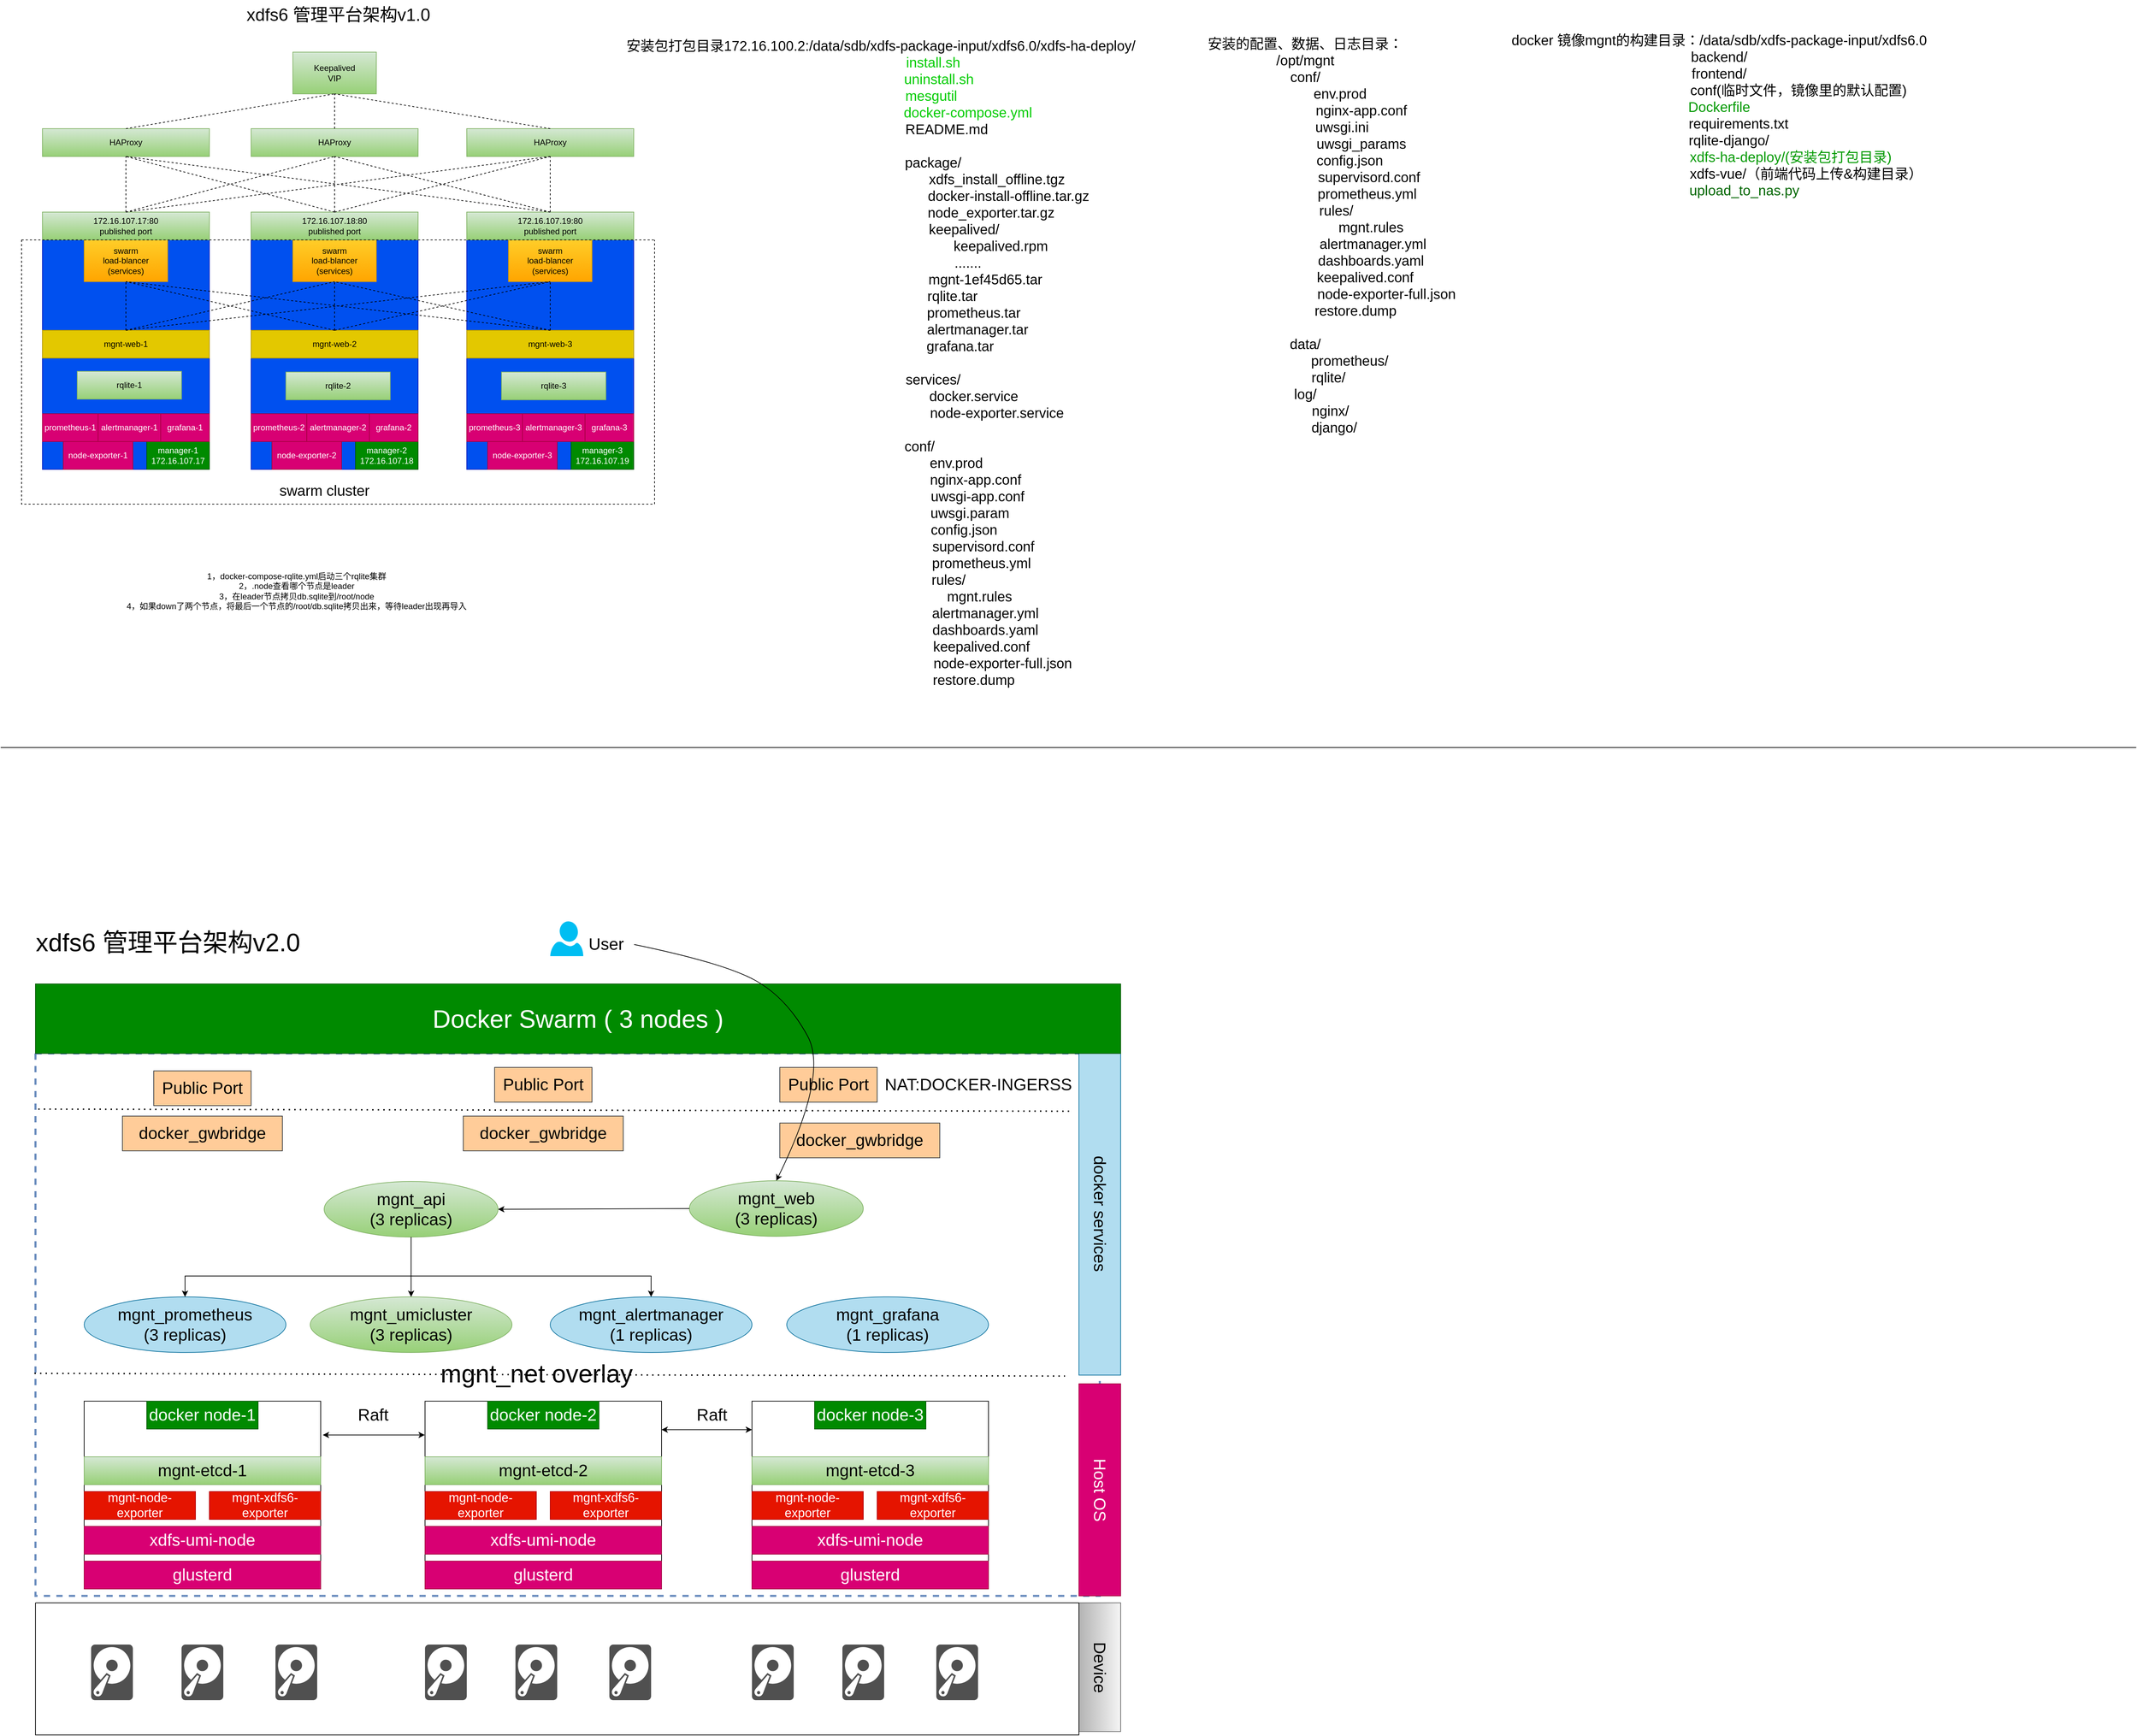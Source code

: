 <mxfile version="21.7.5" type="github">
  <diagram id="VrnoyGcVU1upVnoauTKz" name="第 1 页">
    <mxGraphModel dx="1738" dy="1442" grid="1" gridSize="10" guides="1" tooltips="1" connect="1" arrows="1" fold="1" page="1" pageScale="1" pageWidth="827" pageHeight="1169" math="0" shadow="0">
      <root>
        <mxCell id="0" />
        <mxCell id="1" parent="0" />
        <mxCell id="-EK1oCOnZ1LdYzXdfsYw-3" value="xdfs6 管理平台架构v1.0" style="text;html=1;align=center;verticalAlign=middle;resizable=0;points=[];autosize=1;strokeColor=none;fillColor=none;fontSize=25;" parent="1" vertex="1">
          <mxGeometry x="340" y="15" width="290" height="40" as="geometry" />
        </mxCell>
        <mxCell id="YZETNoWYqXqsoyLX8vIm-2" value="" style="rounded=0;whiteSpace=wrap;html=1;fillColor=#0050ef;fontColor=#ffffff;strokeColor=#001DBC;" parent="1" vertex="1">
          <mxGeometry x="60" y="360" width="240" height="330" as="geometry" />
        </mxCell>
        <mxCell id="YZETNoWYqXqsoyLX8vIm-5" value="manager-1&lt;br&gt;172.16.107.17" style="rounded=0;whiteSpace=wrap;html=1;fillColor=#008a00;fontColor=#ffffff;strokeColor=#005700;" parent="1" vertex="1">
          <mxGeometry x="210" y="650" width="90" height="40" as="geometry" />
        </mxCell>
        <mxCell id="YZETNoWYqXqsoyLX8vIm-6" value="rqlite-1" style="rounded=0;whiteSpace=wrap;html=1;fillColor=#d5e8d4;strokeColor=#82b366;gradientColor=#97d077;" parent="1" vertex="1">
          <mxGeometry x="110" y="549" width="150" height="40" as="geometry" />
        </mxCell>
        <mxCell id="YZETNoWYqXqsoyLX8vIm-7" value="mgnt-web-1" style="rounded=0;whiteSpace=wrap;html=1;fillColor=#e3c800;fontColor=#000000;strokeColor=#B09500;" parent="1" vertex="1">
          <mxGeometry x="60" y="490" width="240" height="40" as="geometry" />
        </mxCell>
        <mxCell id="YZETNoWYqXqsoyLX8vIm-8" value="prometheus-1" style="rounded=0;whiteSpace=wrap;html=1;fillColor=#d80073;fontColor=#ffffff;strokeColor=#A50040;" parent="1" vertex="1">
          <mxGeometry x="60" y="610" width="80" height="40" as="geometry" />
        </mxCell>
        <mxCell id="YZETNoWYqXqsoyLX8vIm-9" value="alertmanager-1" style="rounded=0;whiteSpace=wrap;html=1;fillColor=#d80073;fontColor=#ffffff;strokeColor=#A50040;" parent="1" vertex="1">
          <mxGeometry x="140" y="610" width="90" height="40" as="geometry" />
        </mxCell>
        <mxCell id="YZETNoWYqXqsoyLX8vIm-10" value="grafana-1" style="rounded=0;whiteSpace=wrap;html=1;fillColor=#d80073;fontColor=#ffffff;strokeColor=#A50040;" parent="1" vertex="1">
          <mxGeometry x="230" y="610" width="70" height="40" as="geometry" />
        </mxCell>
        <mxCell id="YZETNoWYqXqsoyLX8vIm-11" value="" style="rounded=0;whiteSpace=wrap;html=1;fillColor=#0050ef;fontColor=#ffffff;strokeColor=#001DBC;" parent="1" vertex="1">
          <mxGeometry x="360" y="360" width="240" height="330" as="geometry" />
        </mxCell>
        <mxCell id="YZETNoWYqXqsoyLX8vIm-12" value="manager-2&lt;br&gt;172.16.107.18" style="rounded=0;whiteSpace=wrap;html=1;fillColor=#008a00;fontColor=#ffffff;strokeColor=#005700;" parent="1" vertex="1">
          <mxGeometry x="510" y="650" width="90" height="40" as="geometry" />
        </mxCell>
        <mxCell id="YZETNoWYqXqsoyLX8vIm-13" value="rqlite-2" style="rounded=0;whiteSpace=wrap;html=1;fillColor=#d5e8d4;strokeColor=#82b366;gradientColor=#97d077;" parent="1" vertex="1">
          <mxGeometry x="410" y="550" width="150" height="40" as="geometry" />
        </mxCell>
        <mxCell id="YZETNoWYqXqsoyLX8vIm-14" value="mgnt-web-2" style="rounded=0;whiteSpace=wrap;html=1;fillColor=#e3c800;fontColor=#000000;strokeColor=#B09500;" parent="1" vertex="1">
          <mxGeometry x="360" y="490" width="240" height="40" as="geometry" />
        </mxCell>
        <mxCell id="YZETNoWYqXqsoyLX8vIm-15" value="prometheus-2" style="rounded=0;whiteSpace=wrap;html=1;fillColor=#d80073;fontColor=#ffffff;strokeColor=#A50040;" parent="1" vertex="1">
          <mxGeometry x="360" y="610" width="80" height="40" as="geometry" />
        </mxCell>
        <mxCell id="YZETNoWYqXqsoyLX8vIm-16" value="alertmanager-2" style="rounded=0;whiteSpace=wrap;html=1;fillColor=#d80073;fontColor=#ffffff;strokeColor=#A50040;" parent="1" vertex="1">
          <mxGeometry x="440" y="610" width="90" height="40" as="geometry" />
        </mxCell>
        <mxCell id="YZETNoWYqXqsoyLX8vIm-17" value="grafana-2" style="rounded=0;whiteSpace=wrap;html=1;fillColor=#d80073;fontColor=#ffffff;strokeColor=#A50040;" parent="1" vertex="1">
          <mxGeometry x="530" y="610" width="70" height="40" as="geometry" />
        </mxCell>
        <mxCell id="YZETNoWYqXqsoyLX8vIm-18" value="" style="rounded=0;whiteSpace=wrap;html=1;fillColor=#0050ef;fontColor=#ffffff;strokeColor=#001DBC;" parent="1" vertex="1">
          <mxGeometry x="670" y="360" width="240" height="330" as="geometry" />
        </mxCell>
        <mxCell id="YZETNoWYqXqsoyLX8vIm-19" value="manager-3&lt;br&gt;172.16.107.19" style="rounded=0;whiteSpace=wrap;html=1;fillColor=#008a00;fontColor=#ffffff;strokeColor=#005700;" parent="1" vertex="1">
          <mxGeometry x="820" y="650" width="90" height="40" as="geometry" />
        </mxCell>
        <mxCell id="YZETNoWYqXqsoyLX8vIm-20" value="rqlite-3" style="rounded=0;whiteSpace=wrap;html=1;fillColor=#d5e8d4;strokeColor=#82b366;gradientColor=#97d077;" parent="1" vertex="1">
          <mxGeometry x="720" y="550" width="150" height="40" as="geometry" />
        </mxCell>
        <mxCell id="YZETNoWYqXqsoyLX8vIm-21" value="mgnt-web-3" style="rounded=0;whiteSpace=wrap;html=1;fillColor=#e3c800;fontColor=#000000;strokeColor=#B09500;" parent="1" vertex="1">
          <mxGeometry x="670" y="490" width="240" height="40" as="geometry" />
        </mxCell>
        <mxCell id="YZETNoWYqXqsoyLX8vIm-22" value="prometheus-3" style="rounded=0;whiteSpace=wrap;html=1;fillColor=#d80073;fontColor=#ffffff;strokeColor=#A50040;" parent="1" vertex="1">
          <mxGeometry x="670" y="610" width="80" height="40" as="geometry" />
        </mxCell>
        <mxCell id="YZETNoWYqXqsoyLX8vIm-23" value="alertmanager-3" style="rounded=0;whiteSpace=wrap;html=1;fillColor=#d80073;fontColor=#ffffff;strokeColor=#A50040;" parent="1" vertex="1">
          <mxGeometry x="750" y="610" width="90" height="40" as="geometry" />
        </mxCell>
        <mxCell id="YZETNoWYqXqsoyLX8vIm-24" value="grafana-3" style="rounded=0;whiteSpace=wrap;html=1;fillColor=#d80073;fontColor=#ffffff;strokeColor=#A50040;" parent="1" vertex="1">
          <mxGeometry x="840" y="610" width="70" height="40" as="geometry" />
        </mxCell>
        <mxCell id="YZETNoWYqXqsoyLX8vIm-26" value="swarm&lt;br&gt;load-blancer&lt;br&gt;(services)" style="rounded=0;whiteSpace=wrap;html=1;fillColor=#ffcd28;gradientColor=#ffa500;strokeColor=#d79b00;" parent="1" vertex="1">
          <mxGeometry x="120" y="360" width="120" height="60" as="geometry" />
        </mxCell>
        <mxCell id="YZETNoWYqXqsoyLX8vIm-36" value="swarm&lt;br&gt;load-blancer&lt;br&gt;(services)" style="rounded=0;whiteSpace=wrap;html=1;fillColor=#ffcd28;gradientColor=#ffa500;strokeColor=#d79b00;" parent="1" vertex="1">
          <mxGeometry x="420" y="360" width="120" height="60" as="geometry" />
        </mxCell>
        <mxCell id="YZETNoWYqXqsoyLX8vIm-37" value="swarm&lt;br&gt;load-blancer&lt;br&gt;(services)" style="rounded=0;whiteSpace=wrap;html=1;fillColor=#ffcd28;gradientColor=#ffa500;strokeColor=#d79b00;" parent="1" vertex="1">
          <mxGeometry x="730" y="360" width="120" height="60" as="geometry" />
        </mxCell>
        <mxCell id="YZETNoWYqXqsoyLX8vIm-39" value="" style="endArrow=none;dashed=1;html=1;rounded=0;exitX=0.5;exitY=0;exitDx=0;exitDy=0;" parent="1" source="YZETNoWYqXqsoyLX8vIm-7" edge="1">
          <mxGeometry width="50" height="50" relative="1" as="geometry">
            <mxPoint x="430" y="480" as="sourcePoint" />
            <mxPoint x="180" y="420" as="targetPoint" />
          </mxGeometry>
        </mxCell>
        <mxCell id="YZETNoWYqXqsoyLX8vIm-40" value="" style="endArrow=none;dashed=1;html=1;rounded=0;exitX=0.5;exitY=0.394;exitDx=0;exitDy=0;exitPerimeter=0;entryX=0.5;entryY=1;entryDx=0;entryDy=0;" parent="1" source="YZETNoWYqXqsoyLX8vIm-11" target="YZETNoWYqXqsoyLX8vIm-26" edge="1">
          <mxGeometry width="50" height="50" relative="1" as="geometry">
            <mxPoint x="190" y="500" as="sourcePoint" />
            <mxPoint x="190" y="430" as="targetPoint" />
          </mxGeometry>
        </mxCell>
        <mxCell id="YZETNoWYqXqsoyLX8vIm-41" value="" style="endArrow=none;dashed=1;html=1;rounded=0;exitX=0.5;exitY=0;exitDx=0;exitDy=0;entryX=0.5;entryY=1;entryDx=0;entryDy=0;" parent="1" source="YZETNoWYqXqsoyLX8vIm-21" target="YZETNoWYqXqsoyLX8vIm-26" edge="1">
          <mxGeometry width="50" height="50" relative="1" as="geometry">
            <mxPoint x="490" y="500.02" as="sourcePoint" />
            <mxPoint x="190" y="430" as="targetPoint" />
          </mxGeometry>
        </mxCell>
        <mxCell id="YZETNoWYqXqsoyLX8vIm-42" value="" style="endArrow=none;dashed=1;html=1;rounded=0;entryX=0.5;entryY=1;entryDx=0;entryDy=0;" parent="1" target="YZETNoWYqXqsoyLX8vIm-36" edge="1">
          <mxGeometry width="50" height="50" relative="1" as="geometry">
            <mxPoint x="180" y="490" as="sourcePoint" />
            <mxPoint x="200" y="440" as="targetPoint" />
          </mxGeometry>
        </mxCell>
        <mxCell id="YZETNoWYqXqsoyLX8vIm-43" value="" style="endArrow=none;dashed=1;html=1;rounded=0;exitX=0.5;exitY=0;exitDx=0;exitDy=0;" parent="1" source="YZETNoWYqXqsoyLX8vIm-14" edge="1">
          <mxGeometry width="50" height="50" relative="1" as="geometry">
            <mxPoint x="510" y="520.02" as="sourcePoint" />
            <mxPoint x="480" y="420" as="targetPoint" />
          </mxGeometry>
        </mxCell>
        <mxCell id="YZETNoWYqXqsoyLX8vIm-44" value="" style="endArrow=none;dashed=1;html=1;rounded=0;exitX=0.5;exitY=0;exitDx=0;exitDy=0;" parent="1" source="YZETNoWYqXqsoyLX8vIm-21" edge="1">
          <mxGeometry width="50" height="50" relative="1" as="geometry">
            <mxPoint x="520" y="530.02" as="sourcePoint" />
            <mxPoint x="480" y="420" as="targetPoint" />
          </mxGeometry>
        </mxCell>
        <mxCell id="YZETNoWYqXqsoyLX8vIm-45" value="" style="endArrow=none;dashed=1;html=1;rounded=0;entryX=0.5;entryY=1;entryDx=0;entryDy=0;" parent="1" target="YZETNoWYqXqsoyLX8vIm-37" edge="1">
          <mxGeometry width="50" height="50" relative="1" as="geometry">
            <mxPoint x="180" y="490" as="sourcePoint" />
            <mxPoint x="230" y="470" as="targetPoint" />
          </mxGeometry>
        </mxCell>
        <mxCell id="YZETNoWYqXqsoyLX8vIm-46" value="" style="endArrow=none;dashed=1;html=1;rounded=0;exitX=0.5;exitY=0;exitDx=0;exitDy=0;" parent="1" source="YZETNoWYqXqsoyLX8vIm-14" edge="1">
          <mxGeometry width="50" height="50" relative="1" as="geometry">
            <mxPoint x="540" y="550.02" as="sourcePoint" />
            <mxPoint x="790" y="420" as="targetPoint" />
          </mxGeometry>
        </mxCell>
        <mxCell id="YZETNoWYqXqsoyLX8vIm-47" value="" style="endArrow=none;dashed=1;html=1;rounded=0;" parent="1" edge="1">
          <mxGeometry width="50" height="50" relative="1" as="geometry">
            <mxPoint x="790" y="490" as="sourcePoint" />
            <mxPoint x="790" y="420" as="targetPoint" />
          </mxGeometry>
        </mxCell>
        <mxCell id="YZETNoWYqXqsoyLX8vIm-48" value="node-exporter-1" style="rounded=0;whiteSpace=wrap;html=1;fillColor=#d80073;fontColor=#ffffff;strokeColor=#A50040;" parent="1" vertex="1">
          <mxGeometry x="90" y="650" width="100" height="40" as="geometry" />
        </mxCell>
        <mxCell id="YZETNoWYqXqsoyLX8vIm-49" value="node-exporter-2&lt;span style=&quot;color: rgba(0, 0, 0, 0); font-family: monospace; font-size: 0px; text-align: start;&quot;&gt;%3CmxGraphModel%3E%3Croot%3E%3CmxCell%20id%3D%220%22%2F%3E%3CmxCell%20id%3D%221%22%20parent%3D%220%22%2F%3E%3CmxCell%20id%3D%222%22%20value%3D%22node-exporter-1%22%20style%3D%22rounded%3D0%3BwhiteSpace%3Dwrap%3Bhtml%3D1%3BfillColor%3D%23d80073%3BfontColor%3D%23ffffff%3BstrokeColor%3D%23A50040%3B%22%20vertex%3D%221%22%20parent%3D%221%22%3E%3CmxGeometry%20x%3D%2250%22%20y%3D%22460%22%20width%3D%22100%22%20height%3D%2240%22%20as%3D%22geometry%22%2F%3E%3C%2FmxCell%3E%3C%2Froot%3E%3C%2FmxGraphModel%3E&lt;/span&gt;&lt;span style=&quot;color: rgba(0, 0, 0, 0); font-family: monospace; font-size: 0px; text-align: start;&quot;&gt;%3CmxGraphModel%3E%3Croot%3E%3CmxCell%20id%3D%220%22%2F%3E%3CmxCell%20id%3D%221%22%20parent%3D%220%22%2F%3E%3CmxCell%20id%3D%222%22%20value%3D%22node-exporter-1%22%20style%3D%22rounded%3D0%3BwhiteSpace%3Dwrap%3Bhtml%3D1%3BfillColor%3D%23d80073%3BfontColor%3D%23ffffff%3BstrokeColor%3D%23A50040%3B%22%20vertex%3D%221%22%20parent%3D%221%22%3E%3CmxGeometry%20x%3D%2250%22%20y%3D%22460%22%20width%3D%22100%22%20height%3D%2240%22%20as%3D%22geometry%22%2F%3E%3C%2FmxCell%3E%3C%2Froot%3E%3C%2FmxGraphModel%3E&lt;/span&gt;&lt;span style=&quot;color: rgba(0, 0, 0, 0); font-family: monospace; font-size: 0px; text-align: start;&quot;&gt;%3CmxGraphModel%3E%3Croot%3E%3CmxCell%20id%3D%220%22%2F%3E%3CmxCell%20id%3D%221%22%20parent%3D%220%22%2F%3E%3CmxCell%20id%3D%222%22%20value%3D%22node-exporter-1%22%20style%3D%22rounded%3D0%3BwhiteSpace%3Dwrap%3Bhtml%3D1%3BfillColor%3D%23d80073%3BfontColor%3D%23ffffff%3BstrokeColor%3D%23A50040%3B%22%20vertex%3D%221%22%20parent%3D%221%22%3E%3CmxGeometry%20x%3D%2250%22%20y%3D%22460%22%20width%3D%22100%22%20height%3D%2240%22%20as%3D%22geometry%22%2F%3E%3C%2FmxCell%3E%3C%2Froot%3E%3C%2FmxGraphModel%3E&lt;/span&gt;" style="rounded=0;whiteSpace=wrap;html=1;fillColor=#d80073;fontColor=#ffffff;strokeColor=#A50040;" parent="1" vertex="1">
          <mxGeometry x="390" y="650" width="100" height="40" as="geometry" />
        </mxCell>
        <mxCell id="YZETNoWYqXqsoyLX8vIm-50" value="node-exporter-3" style="rounded=0;whiteSpace=wrap;html=1;fillColor=#d80073;fontColor=#ffffff;strokeColor=#A50040;" parent="1" vertex="1">
          <mxGeometry x="700" y="650" width="100" height="40" as="geometry" />
        </mxCell>
        <mxCell id="YZETNoWYqXqsoyLX8vIm-51" value="172.16.107.17:80&lt;br&gt;published port" style="rounded=0;whiteSpace=wrap;html=1;fillColor=#d5e8d4;gradientColor=#97d077;strokeColor=#82b366;" parent="1" vertex="1">
          <mxGeometry x="60" y="320" width="240" height="40" as="geometry" />
        </mxCell>
        <mxCell id="YZETNoWYqXqsoyLX8vIm-52" value="172.16.107.18:80&lt;br&gt;published port" style="rounded=0;whiteSpace=wrap;html=1;fillColor=#d5e8d4;gradientColor=#97d077;strokeColor=#82b366;" parent="1" vertex="1">
          <mxGeometry x="360" y="320" width="240" height="40" as="geometry" />
        </mxCell>
        <mxCell id="YZETNoWYqXqsoyLX8vIm-53" value="172.16.107.19:80&lt;br&gt;published port" style="rounded=0;whiteSpace=wrap;html=1;fillColor=#d5e8d4;gradientColor=#97d077;strokeColor=#82b366;" parent="1" vertex="1">
          <mxGeometry x="670" y="320" width="240" height="40" as="geometry" />
        </mxCell>
        <mxCell id="YZETNoWYqXqsoyLX8vIm-58" value="HAProxy" style="rounded=0;whiteSpace=wrap;html=1;fillColor=#d5e8d4;gradientColor=#97d077;strokeColor=#82b366;" parent="1" vertex="1">
          <mxGeometry x="60" y="200" width="240" height="40" as="geometry" />
        </mxCell>
        <mxCell id="YZETNoWYqXqsoyLX8vIm-59" value="HAProxy" style="rounded=0;whiteSpace=wrap;html=1;fillColor=#d5e8d4;gradientColor=#97d077;strokeColor=#82b366;" parent="1" vertex="1">
          <mxGeometry x="360" y="200" width="240" height="40" as="geometry" />
        </mxCell>
        <mxCell id="YZETNoWYqXqsoyLX8vIm-60" value="HAProxy" style="rounded=0;whiteSpace=wrap;html=1;fillColor=#d5e8d4;gradientColor=#97d077;strokeColor=#82b366;" parent="1" vertex="1">
          <mxGeometry x="670" y="200" width="240" height="40" as="geometry" />
        </mxCell>
        <mxCell id="YZETNoWYqXqsoyLX8vIm-61" value="" style="endArrow=none;dashed=1;html=1;rounded=0;entryX=0.5;entryY=1;entryDx=0;entryDy=0;exitX=0.5;exitY=0;exitDx=0;exitDy=0;" parent="1" source="YZETNoWYqXqsoyLX8vIm-51" target="YZETNoWYqXqsoyLX8vIm-58" edge="1">
          <mxGeometry width="50" height="50" relative="1" as="geometry">
            <mxPoint x="440" y="410" as="sourcePoint" />
            <mxPoint x="490" y="360" as="targetPoint" />
          </mxGeometry>
        </mxCell>
        <mxCell id="YZETNoWYqXqsoyLX8vIm-63" value="" style="endArrow=none;dashed=1;html=1;rounded=0;entryX=0.5;entryY=1;entryDx=0;entryDy=0;exitX=0.5;exitY=0;exitDx=0;exitDy=0;" parent="1" source="YZETNoWYqXqsoyLX8vIm-52" target="YZETNoWYqXqsoyLX8vIm-58" edge="1">
          <mxGeometry width="50" height="50" relative="1" as="geometry">
            <mxPoint x="190" y="310" as="sourcePoint" />
            <mxPoint x="190" y="250" as="targetPoint" />
          </mxGeometry>
        </mxCell>
        <mxCell id="YZETNoWYqXqsoyLX8vIm-65" value="" style="endArrow=none;dashed=1;html=1;rounded=0;exitX=0.5;exitY=0;exitDx=0;exitDy=0;" parent="1" source="YZETNoWYqXqsoyLX8vIm-53" edge="1">
          <mxGeometry width="50" height="50" relative="1" as="geometry">
            <mxPoint x="200" y="320" as="sourcePoint" />
            <mxPoint x="180" y="240" as="targetPoint" />
          </mxGeometry>
        </mxCell>
        <mxCell id="YZETNoWYqXqsoyLX8vIm-66" value="" style="endArrow=none;dashed=1;html=1;rounded=0;entryX=0.5;entryY=1;entryDx=0;entryDy=0;exitX=0.5;exitY=0;exitDx=0;exitDy=0;" parent="1" source="YZETNoWYqXqsoyLX8vIm-51" target="YZETNoWYqXqsoyLX8vIm-59" edge="1">
          <mxGeometry width="50" height="50" relative="1" as="geometry">
            <mxPoint x="210" y="330" as="sourcePoint" />
            <mxPoint x="210" y="270" as="targetPoint" />
          </mxGeometry>
        </mxCell>
        <mxCell id="YZETNoWYqXqsoyLX8vIm-67" value="" style="endArrow=none;dashed=1;html=1;rounded=0;entryX=0.5;entryY=1;entryDx=0;entryDy=0;" parent="1" target="YZETNoWYqXqsoyLX8vIm-59" edge="1">
          <mxGeometry width="50" height="50" relative="1" as="geometry">
            <mxPoint x="480" y="320" as="sourcePoint" />
            <mxPoint x="220" y="280" as="targetPoint" />
          </mxGeometry>
        </mxCell>
        <mxCell id="YZETNoWYqXqsoyLX8vIm-68" value="" style="endArrow=none;dashed=1;html=1;rounded=0;exitX=0.5;exitY=0;exitDx=0;exitDy=0;" parent="1" source="YZETNoWYqXqsoyLX8vIm-53" edge="1">
          <mxGeometry width="50" height="50" relative="1" as="geometry">
            <mxPoint x="230" y="350" as="sourcePoint" />
            <mxPoint x="480" y="240" as="targetPoint" />
          </mxGeometry>
        </mxCell>
        <mxCell id="YZETNoWYqXqsoyLX8vIm-69" value="" style="endArrow=none;dashed=1;html=1;rounded=0;entryX=0.5;entryY=1;entryDx=0;entryDy=0;exitX=0.5;exitY=0;exitDx=0;exitDy=0;" parent="1" source="YZETNoWYqXqsoyLX8vIm-51" target="YZETNoWYqXqsoyLX8vIm-60" edge="1">
          <mxGeometry width="50" height="50" relative="1" as="geometry">
            <mxPoint x="240" y="360" as="sourcePoint" />
            <mxPoint x="240" y="300" as="targetPoint" />
          </mxGeometry>
        </mxCell>
        <mxCell id="YZETNoWYqXqsoyLX8vIm-70" value="" style="endArrow=none;dashed=1;html=1;rounded=0;entryX=0.5;entryY=1;entryDx=0;entryDy=0;exitX=0.5;exitY=0;exitDx=0;exitDy=0;" parent="1" source="YZETNoWYqXqsoyLX8vIm-52" target="YZETNoWYqXqsoyLX8vIm-60" edge="1">
          <mxGeometry width="50" height="50" relative="1" as="geometry">
            <mxPoint x="250" y="370" as="sourcePoint" />
            <mxPoint x="250" y="310" as="targetPoint" />
          </mxGeometry>
        </mxCell>
        <mxCell id="YZETNoWYqXqsoyLX8vIm-71" value="" style="endArrow=none;dashed=1;html=1;rounded=0;entryX=0.5;entryY=1;entryDx=0;entryDy=0;exitX=0.5;exitY=0;exitDx=0;exitDy=0;" parent="1" source="YZETNoWYqXqsoyLX8vIm-53" target="YZETNoWYqXqsoyLX8vIm-60" edge="1">
          <mxGeometry width="50" height="50" relative="1" as="geometry">
            <mxPoint x="260" y="380" as="sourcePoint" />
            <mxPoint x="260" y="320" as="targetPoint" />
          </mxGeometry>
        </mxCell>
        <mxCell id="YZETNoWYqXqsoyLX8vIm-72" value="Keepalived&lt;br&gt;VIP" style="rounded=0;whiteSpace=wrap;html=1;fillColor=#d5e8d4;gradientColor=#97d077;strokeColor=#82b366;" parent="1" vertex="1">
          <mxGeometry x="420" y="90" width="120" height="60" as="geometry" />
        </mxCell>
        <mxCell id="YZETNoWYqXqsoyLX8vIm-73" value="" style="endArrow=none;dashed=1;html=1;rounded=0;entryX=0.5;entryY=1;entryDx=0;entryDy=0;exitX=0.5;exitY=0;exitDx=0;exitDy=0;" parent="1" source="YZETNoWYqXqsoyLX8vIm-58" target="YZETNoWYqXqsoyLX8vIm-72" edge="1">
          <mxGeometry width="50" height="50" relative="1" as="geometry">
            <mxPoint x="270" y="390" as="sourcePoint" />
            <mxPoint x="270" y="330" as="targetPoint" />
          </mxGeometry>
        </mxCell>
        <mxCell id="YZETNoWYqXqsoyLX8vIm-74" value="" style="endArrow=none;dashed=1;html=1;rounded=0;exitX=0.5;exitY=0;exitDx=0;exitDy=0;" parent="1" source="YZETNoWYqXqsoyLX8vIm-59" edge="1">
          <mxGeometry width="50" height="50" relative="1" as="geometry">
            <mxPoint x="280" y="400" as="sourcePoint" />
            <mxPoint x="480" y="150" as="targetPoint" />
          </mxGeometry>
        </mxCell>
        <mxCell id="YZETNoWYqXqsoyLX8vIm-75" value="" style="endArrow=none;dashed=1;html=1;rounded=0;exitX=0.5;exitY=0;exitDx=0;exitDy=0;" parent="1" source="YZETNoWYqXqsoyLX8vIm-60" edge="1">
          <mxGeometry width="50" height="50" relative="1" as="geometry">
            <mxPoint x="290" y="410" as="sourcePoint" />
            <mxPoint x="480" y="150" as="targetPoint" />
          </mxGeometry>
        </mxCell>
        <mxCell id="YZETNoWYqXqsoyLX8vIm-76" value="" style="swimlane;startSize=0;dashed=1;" parent="1" vertex="1">
          <mxGeometry x="30" y="360" width="910" height="380" as="geometry" />
        </mxCell>
        <mxCell id="YZETNoWYqXqsoyLX8vIm-77" value="swarm cluster" style="text;html=1;align=center;verticalAlign=middle;resizable=0;points=[];autosize=1;strokeColor=none;fillColor=none;fontSize=21;" parent="YZETNoWYqXqsoyLX8vIm-76" vertex="1">
          <mxGeometry x="360" y="340" width="150" height="40" as="geometry" />
        </mxCell>
        <mxCell id="3fs9hFScTVgZ6UFEESlo-3" value="&lt;font style=&quot;font-size: 20px;&quot;&gt;安装包打包目录&lt;/font&gt;172.16.100.2:/data/sdb/xdfs-package-input/xdfs6.0/xdfs-ha-deploy/&lt;br style=&quot;font-size: 20px;&quot;&gt;&amp;nbsp; &amp;nbsp; &amp;nbsp; &amp;nbsp; &amp;nbsp; &amp;nbsp; &amp;nbsp; &amp;nbsp; &amp;nbsp; &amp;nbsp; &amp;nbsp; &amp;nbsp; &amp;nbsp; &lt;font color=&quot;#00cc00&quot; style=&quot;font-size: 20px;&quot;&gt;&amp;nbsp;install.sh&lt;br style=&quot;font-size: 20px;&quot;&gt;&amp;nbsp; &amp;nbsp; &amp;nbsp; &amp;nbsp; &amp;nbsp; &amp;nbsp; &amp;nbsp; &amp;nbsp; &amp;nbsp; &amp;nbsp; &amp;nbsp; &amp;nbsp; &amp;nbsp; &amp;nbsp; &amp;nbsp; uninstall.sh&lt;br style=&quot;font-size: 20px;&quot;&gt;&amp;nbsp; &amp;nbsp; &amp;nbsp; &amp;nbsp; &amp;nbsp; &amp;nbsp; &amp;nbsp; &amp;nbsp; &amp;nbsp; &amp;nbsp; &amp;nbsp; &amp;nbsp; &amp;nbsp; mesgutil&lt;br style=&quot;font-size: 20px;&quot;&gt;&amp;nbsp; &amp;nbsp; &amp;nbsp; &amp;nbsp; &amp;nbsp; &amp;nbsp; &amp;nbsp; &amp;nbsp; &amp;nbsp; &amp;nbsp; &amp;nbsp; &amp;nbsp; &amp;nbsp; &amp;nbsp; &amp;nbsp; &amp;nbsp; &amp;nbsp; &amp;nbsp; &amp;nbsp; &amp;nbsp; &amp;nbsp; &amp;nbsp; &amp;nbsp; docker-compose.yml&amp;nbsp;&lt;br style=&quot;font-size: 20px;&quot;&gt;&lt;/font&gt;&amp;nbsp; &amp;nbsp; &amp;nbsp; &amp;nbsp; &amp;nbsp; &amp;nbsp; &amp;nbsp; &amp;nbsp; &amp;nbsp; &amp;nbsp; &amp;nbsp; &amp;nbsp; &amp;nbsp; &amp;nbsp; &amp;nbsp; &amp;nbsp; &amp;nbsp; README.md&lt;br style=&quot;font-size: 20px;&quot;&gt;&lt;br style=&quot;font-size: 20px;&quot;&gt;&amp;nbsp; &amp;nbsp; &amp;nbsp; &amp;nbsp; &amp;nbsp; &amp;nbsp; &amp;nbsp; &amp;nbsp; &amp;nbsp; &amp;nbsp; &amp;nbsp; &amp;nbsp; &amp;nbsp; &amp;nbsp;package/&lt;br style=&quot;font-size: 20px;&quot;&gt;&amp;nbsp; &amp;nbsp; &amp;nbsp; &amp;nbsp; &amp;nbsp; &amp;nbsp; &amp;nbsp; &amp;nbsp; &amp;nbsp; &amp;nbsp; &amp;nbsp; &amp;nbsp; &amp;nbsp; &amp;nbsp; &amp;nbsp; &amp;nbsp; &amp;nbsp; &amp;nbsp; &amp;nbsp; &amp;nbsp; &amp;nbsp; &amp;nbsp; &amp;nbsp; &amp;nbsp; &amp;nbsp; &amp;nbsp; &amp;nbsp; &amp;nbsp; &amp;nbsp; &amp;nbsp; &amp;nbsp; &amp;nbsp; &amp;nbsp; &amp;nbsp; xdfs_install_offline.tgz&amp;nbsp; &amp;nbsp; &amp;nbsp; &amp;nbsp;&amp;nbsp;&lt;br style=&quot;font-size: 20px;&quot;&gt;&amp;nbsp; &amp;nbsp; &amp;nbsp; &amp;nbsp; &amp;nbsp; &amp;nbsp; &amp;nbsp; &amp;nbsp; &amp;nbsp; &amp;nbsp; &amp;nbsp; &amp;nbsp; &amp;nbsp; &amp;nbsp; &amp;nbsp; &amp;nbsp; &amp;nbsp; &amp;nbsp; &amp;nbsp; &amp;nbsp; &amp;nbsp; &amp;nbsp; &amp;nbsp; &amp;nbsp; &amp;nbsp; &amp;nbsp; &amp;nbsp; &amp;nbsp; &amp;nbsp; &amp;nbsp; &amp;nbsp; &amp;nbsp; &amp;nbsp; docker-install-offline.tar.gz&lt;br style=&quot;font-size: 20px;&quot;&gt;&amp;nbsp; &amp;nbsp; &amp;nbsp; &amp;nbsp; &amp;nbsp; &amp;nbsp; &amp;nbsp; &amp;nbsp; &amp;nbsp; &amp;nbsp; &amp;nbsp; &amp;nbsp; &amp;nbsp; &amp;nbsp; &amp;nbsp; &amp;nbsp; &amp;nbsp; &amp;nbsp; &amp;nbsp; &amp;nbsp; &amp;nbsp; &amp;nbsp; &amp;nbsp; &amp;nbsp; &amp;nbsp; &amp;nbsp; &amp;nbsp; &amp;nbsp; &amp;nbsp;node_exporter.tar.gz&lt;br style=&quot;font-size: 20px;&quot;&gt;&amp;nbsp; &amp;nbsp; &amp;nbsp; &amp;nbsp; &amp;nbsp; &amp;nbsp; &amp;nbsp; &amp;nbsp; &amp;nbsp; &amp;nbsp; &amp;nbsp; &amp;nbsp; &amp;nbsp; &amp;nbsp; &amp;nbsp; &amp;nbsp; &amp;nbsp; &amp;nbsp; &amp;nbsp; &amp;nbsp; &amp;nbsp; &amp;nbsp;keepalived/&lt;br style=&quot;font-size: 20px;&quot;&gt;&amp;nbsp; &amp;nbsp; &amp;nbsp; &amp;nbsp; &amp;nbsp; &amp;nbsp; &amp;nbsp; &amp;nbsp; &amp;nbsp; &amp;nbsp; &amp;nbsp; &amp;nbsp; &amp;nbsp; &amp;nbsp; &amp;nbsp; &amp;nbsp; &amp;nbsp; &amp;nbsp; &amp;nbsp; &amp;nbsp; &amp;nbsp; &amp;nbsp; &amp;nbsp; &amp;nbsp; &amp;nbsp; &amp;nbsp; &amp;nbsp; &amp;nbsp; &amp;nbsp; &amp;nbsp; &amp;nbsp; keepalived.rpm&lt;br style=&quot;font-size: 20px;&quot;&gt;&amp;nbsp; &amp;nbsp; &amp;nbsp; &amp;nbsp; &amp;nbsp; &amp;nbsp; &amp;nbsp; &amp;nbsp; &amp;nbsp; &amp;nbsp; &amp;nbsp; &amp;nbsp; &amp;nbsp; &amp;nbsp; &amp;nbsp; &amp;nbsp; &amp;nbsp; &amp;nbsp; &amp;nbsp; &amp;nbsp; &amp;nbsp; &amp;nbsp; &amp;nbsp;.......&lt;br style=&quot;font-size: 20px;&quot;&gt;&amp;nbsp; &amp;nbsp; &amp;nbsp; &amp;nbsp; &amp;nbsp; &amp;nbsp; &amp;nbsp; &amp;nbsp; &amp;nbsp; &amp;nbsp; &amp;nbsp; &amp;nbsp; &amp;nbsp; &amp;nbsp; &amp;nbsp; &amp;nbsp; &amp;nbsp; &amp;nbsp; &amp;nbsp; &amp;nbsp; &amp;nbsp; &amp;nbsp; &amp;nbsp; &amp;nbsp; &amp;nbsp; &amp;nbsp; &amp;nbsp; mgnt-1ef45d65.tar&lt;br style=&quot;font-size: 20px;&quot;&gt;&amp;nbsp; &amp;nbsp; &amp;nbsp; &amp;nbsp; &amp;nbsp; &amp;nbsp; &amp;nbsp; &amp;nbsp; &amp;nbsp; &amp;nbsp; &amp;nbsp; &amp;nbsp; &amp;nbsp; &amp;nbsp; &amp;nbsp; &amp;nbsp; &amp;nbsp; &amp;nbsp; &amp;nbsp;rqlite.tar&lt;br style=&quot;font-size: 20px;&quot;&gt;&amp;nbsp; &amp;nbsp; &amp;nbsp; &amp;nbsp; &amp;nbsp; &amp;nbsp; &amp;nbsp; &amp;nbsp; &amp;nbsp; &amp;nbsp; &amp;nbsp; &amp;nbsp; &amp;nbsp; &amp;nbsp; &amp;nbsp; &amp;nbsp; &amp;nbsp; &amp;nbsp; &amp;nbsp; &amp;nbsp; &amp;nbsp; &amp;nbsp; &amp;nbsp; &amp;nbsp; prometheus.tar&lt;br style=&quot;font-size: 20px;&quot;&gt;&amp;nbsp; &amp;nbsp; &amp;nbsp; &amp;nbsp; &amp;nbsp; &amp;nbsp; &amp;nbsp; &amp;nbsp; &amp;nbsp; &amp;nbsp; &amp;nbsp; &amp;nbsp; &amp;nbsp; &amp;nbsp; &amp;nbsp; &amp;nbsp; &amp;nbsp; &amp;nbsp; &amp;nbsp; &amp;nbsp; &amp;nbsp; &amp;nbsp; &amp;nbsp; &amp;nbsp; &amp;nbsp; alertmanager.tar&lt;br style=&quot;font-size: 20px;&quot;&gt;&amp;nbsp; &amp;nbsp; &amp;nbsp; &amp;nbsp; &amp;nbsp; &amp;nbsp; &amp;nbsp; &amp;nbsp; &amp;nbsp; &amp;nbsp; &amp;nbsp; &amp;nbsp; &amp;nbsp; &amp;nbsp; &amp;nbsp; &amp;nbsp; &amp;nbsp; &amp;nbsp; &amp;nbsp; &amp;nbsp; &amp;nbsp;grafana.tar&lt;br style=&quot;font-size: 20px;&quot;&gt;&lt;br style=&quot;font-size: 20px;&quot;&gt;&amp;nbsp; &amp;nbsp; &amp;nbsp; &amp;nbsp; &amp;nbsp; &amp;nbsp; &amp;nbsp; &amp;nbsp; &amp;nbsp; &amp;nbsp; &amp;nbsp; &amp;nbsp; &amp;nbsp; &amp;nbsp;services/&lt;br style=&quot;font-size: 20px;&quot;&gt;&amp;nbsp; &amp;nbsp; &amp;nbsp; &amp;nbsp; &amp;nbsp; &amp;nbsp; &amp;nbsp; &amp;nbsp; &amp;nbsp; &amp;nbsp; &amp;nbsp; &amp;nbsp; &amp;nbsp; &amp;nbsp; &amp;nbsp; &amp;nbsp; &amp;nbsp; &amp;nbsp; &amp;nbsp; &amp;nbsp; &amp;nbsp; &amp;nbsp; &amp;nbsp; &amp;nbsp; docker.service&lt;br style=&quot;font-size: 20px;&quot;&gt;&amp;nbsp; &amp;nbsp; &amp;nbsp; &amp;nbsp; &amp;nbsp; &amp;nbsp; &amp;nbsp; &amp;nbsp; &amp;nbsp; &amp;nbsp; &amp;nbsp; &amp;nbsp; &amp;nbsp; &amp;nbsp; &amp;nbsp; &amp;nbsp; &amp;nbsp; &amp;nbsp; &amp;nbsp; &amp;nbsp; &amp;nbsp; &amp;nbsp; &amp;nbsp; &amp;nbsp; &amp;nbsp; &amp;nbsp; &amp;nbsp; &amp;nbsp; &amp;nbsp; &amp;nbsp; node-exporter.service&lt;br style=&quot;font-size: 20px;&quot;&gt;&lt;br style=&quot;font-size: 20px;&quot;&gt;&amp;nbsp; &amp;nbsp; &amp;nbsp; &amp;nbsp; &amp;nbsp; &amp;nbsp; &amp;nbsp; &amp;nbsp; &amp;nbsp; &amp;nbsp; conf/&lt;br style=&quot;font-size: 20px;&quot;&gt;&amp;nbsp; &amp;nbsp; &amp;nbsp; &amp;nbsp; &amp;nbsp; &amp;nbsp; &amp;nbsp; &amp;nbsp; &amp;nbsp; &amp;nbsp; &amp;nbsp; &amp;nbsp; &amp;nbsp; &amp;nbsp; &amp;nbsp; &amp;nbsp; &amp;nbsp; &amp;nbsp; &amp;nbsp; &amp;nbsp;env.prod&lt;br style=&quot;font-size: 20px;&quot;&gt;&amp;nbsp; &amp;nbsp; &amp;nbsp; &amp;nbsp; &amp;nbsp; &amp;nbsp; &amp;nbsp; &amp;nbsp; &amp;nbsp; &amp;nbsp; &amp;nbsp; &amp;nbsp; &amp;nbsp; &amp;nbsp; &amp;nbsp; &amp;nbsp; &amp;nbsp; &amp;nbsp; &amp;nbsp; &amp;nbsp; &amp;nbsp; &amp;nbsp; &amp;nbsp; &amp;nbsp; &amp;nbsp;nginx-app.conf&lt;br style=&quot;font-size: 20px;&quot;&gt;&amp;nbsp; &amp;nbsp; &amp;nbsp; &amp;nbsp; &amp;nbsp; &amp;nbsp; &amp;nbsp; &amp;nbsp; &amp;nbsp; &amp;nbsp; &amp;nbsp; &amp;nbsp; &amp;nbsp; &amp;nbsp; &amp;nbsp; &amp;nbsp; &amp;nbsp; &amp;nbsp; &amp;nbsp; &amp;nbsp; &amp;nbsp; &amp;nbsp; &amp;nbsp; &amp;nbsp; &amp;nbsp; uwsgi-app.conf&lt;br style=&quot;font-size: 20px;&quot;&gt;&amp;nbsp; &amp;nbsp; &amp;nbsp; &amp;nbsp; &amp;nbsp; &amp;nbsp; &amp;nbsp; &amp;nbsp; &amp;nbsp; &amp;nbsp; &amp;nbsp; &amp;nbsp; &amp;nbsp; &amp;nbsp; &amp;nbsp; &amp;nbsp; &amp;nbsp; &amp;nbsp; &amp;nbsp; &amp;nbsp; &amp;nbsp; &amp;nbsp; &amp;nbsp; uwsgi.param&lt;br style=&quot;font-size: 20px;&quot;&gt;&amp;nbsp; &amp;nbsp; &amp;nbsp; &amp;nbsp; &amp;nbsp; &amp;nbsp; &amp;nbsp; &amp;nbsp; &amp;nbsp; &amp;nbsp; &amp;nbsp; &amp;nbsp; &amp;nbsp; &amp;nbsp; &amp;nbsp; &amp;nbsp; &amp;nbsp; &amp;nbsp; &amp;nbsp; &amp;nbsp; &amp;nbsp; &amp;nbsp;config.json&lt;br style=&quot;font-size: 20px;&quot;&gt;&amp;nbsp; &amp;nbsp; &amp;nbsp; &amp;nbsp; &amp;nbsp; &amp;nbsp; &amp;nbsp; &amp;nbsp; &amp;nbsp; &amp;nbsp; &amp;nbsp; &amp;nbsp; &amp;nbsp; &amp;nbsp; &amp;nbsp; &amp;nbsp; &amp;nbsp; &amp;nbsp; &amp;nbsp; &amp;nbsp; &amp;nbsp; &amp;nbsp; &amp;nbsp; &amp;nbsp; &amp;nbsp; &amp;nbsp; &amp;nbsp;supervisord.conf&lt;br style=&quot;font-size: 20px;&quot;&gt;&amp;nbsp; &amp;nbsp; &amp;nbsp; &amp;nbsp; &amp;nbsp; &amp;nbsp; &amp;nbsp; &amp;nbsp; &amp;nbsp; &amp;nbsp; &amp;nbsp; &amp;nbsp; &amp;nbsp; &amp;nbsp; &amp;nbsp; &amp;nbsp; &amp;nbsp; &amp;nbsp; &amp;nbsp; &amp;nbsp; &amp;nbsp; &amp;nbsp; &amp;nbsp; &amp;nbsp; &amp;nbsp; &amp;nbsp; prometheus.yml&lt;br style=&quot;font-size: 20px;&quot;&gt;&amp;nbsp; &amp;nbsp; &amp;nbsp; &amp;nbsp; &amp;nbsp; &amp;nbsp; &amp;nbsp; &amp;nbsp; &amp;nbsp; &amp;nbsp; &amp;nbsp; &amp;nbsp; &amp;nbsp; &amp;nbsp; &amp;nbsp; &amp;nbsp; &amp;nbsp; &amp;nbsp;rules/&lt;br style=&quot;font-size: 20px;&quot;&gt;&amp;nbsp; &amp;nbsp; &amp;nbsp; &amp;nbsp; &amp;nbsp; &amp;nbsp; &amp;nbsp; &amp;nbsp; &amp;nbsp; &amp;nbsp; &amp;nbsp; &amp;nbsp; &amp;nbsp; &amp;nbsp; &amp;nbsp; &amp;nbsp; &amp;nbsp; &amp;nbsp; &amp;nbsp; &amp;nbsp; &amp;nbsp; &amp;nbsp; &amp;nbsp; &amp;nbsp; &amp;nbsp; &amp;nbsp;mgnt.rules&lt;br style=&quot;font-size: 20px;&quot;&gt;&amp;nbsp; &amp;nbsp; &amp;nbsp; &amp;nbsp; &amp;nbsp; &amp;nbsp; &amp;nbsp; &amp;nbsp; &amp;nbsp; &amp;nbsp; &amp;nbsp; &amp;nbsp; &amp;nbsp; &amp;nbsp; &amp;nbsp; &amp;nbsp; &amp;nbsp; &amp;nbsp; &amp;nbsp; &amp;nbsp; &amp;nbsp; &amp;nbsp; &amp;nbsp; &amp;nbsp; &amp;nbsp; &amp;nbsp; &amp;nbsp; alertmanager.yml&lt;br style=&quot;font-size: 20px;&quot;&gt;&amp;nbsp; &amp;nbsp; &amp;nbsp; &amp;nbsp; &amp;nbsp; &amp;nbsp; &amp;nbsp; &amp;nbsp; &amp;nbsp; &amp;nbsp; &amp;nbsp; &amp;nbsp; &amp;nbsp; &amp;nbsp; &amp;nbsp; &amp;nbsp; &amp;nbsp; &amp;nbsp; &amp;nbsp; &amp;nbsp; &amp;nbsp; &amp;nbsp; &amp;nbsp; &amp;nbsp; &amp;nbsp; &amp;nbsp; &amp;nbsp; dashboards.yaml&lt;br style=&quot;font-size: 20px;&quot;&gt;&amp;nbsp; &amp;nbsp; &amp;nbsp; &amp;nbsp; &amp;nbsp; &amp;nbsp; &amp;nbsp; &amp;nbsp; &amp;nbsp; &amp;nbsp; &amp;nbsp; &amp;nbsp; &amp;nbsp; &amp;nbsp; &amp;nbsp; &amp;nbsp; &amp;nbsp; &amp;nbsp; &amp;nbsp; &amp;nbsp; &amp;nbsp; &amp;nbsp; &amp;nbsp; &amp;nbsp; &amp;nbsp; &amp;nbsp; keepalived.conf&lt;br style=&quot;font-size: 20px;&quot;&gt;&amp;nbsp; &amp;nbsp; &amp;nbsp; &amp;nbsp; &amp;nbsp; &amp;nbsp; &amp;nbsp; &amp;nbsp; &amp;nbsp; &amp;nbsp; &amp;nbsp; &amp;nbsp; &amp;nbsp; &amp;nbsp; &amp;nbsp; &amp;nbsp; &amp;nbsp; &amp;nbsp; &amp;nbsp; &amp;nbsp; &amp;nbsp; &amp;nbsp; &amp;nbsp; &amp;nbsp; &amp;nbsp; &amp;nbsp; &amp;nbsp; &amp;nbsp; &amp;nbsp; &amp;nbsp; &amp;nbsp; &amp;nbsp;node-exporter-full.json&lt;br style=&quot;font-size: 20px;&quot;&gt;&amp;nbsp; &amp;nbsp; &amp;nbsp; &amp;nbsp; &amp;nbsp; &amp;nbsp; &amp;nbsp; &amp;nbsp; &amp;nbsp; &amp;nbsp; &amp;nbsp; &amp;nbsp; &amp;nbsp; &amp;nbsp; &amp;nbsp; &amp;nbsp; &amp;nbsp; &amp;nbsp; &amp;nbsp; &amp;nbsp; &amp;nbsp; &amp;nbsp; &amp;nbsp; &amp;nbsp; &amp;nbsp; &amp;nbsp; &amp;nbsp; &amp;nbsp; &amp;nbsp; restore.dump&amp;nbsp; &amp;nbsp; &amp;nbsp; &amp;nbsp; &amp;nbsp;&amp;nbsp;&lt;br style=&quot;font-size: 20px;&quot;&gt;&amp;nbsp; &amp;nbsp; &amp;nbsp; &amp;nbsp; &amp;nbsp; &amp;nbsp; &amp;nbsp; &amp;nbsp; &amp;nbsp; &amp;nbsp; &amp;nbsp; &amp;nbsp; &amp;nbsp; &amp;nbsp;&lt;br style=&quot;font-size: 20px;&quot;&gt;&amp;nbsp; &amp;nbsp; &amp;nbsp; &amp;nbsp; &amp;nbsp; &amp;nbsp; &amp;nbsp; &amp;nbsp; &amp;nbsp; &amp;nbsp; &amp;nbsp; &amp;nbsp; &amp;nbsp; &amp;nbsp; &amp;nbsp; &amp;nbsp; &amp;nbsp; &amp;nbsp; &amp;nbsp;&amp;nbsp;" style="text;html=1;align=center;verticalAlign=middle;resizable=0;points=[];autosize=1;strokeColor=none;fillColor=none;fontSize=20;" parent="1" vertex="1">
          <mxGeometry x="885" y="60" width="760" height="1000" as="geometry" />
        </mxCell>
        <mxCell id="Gd7e_REoxjjgDcQIIAq3-1" value="1，docker-compose-rqlite.yml启动三个rqlite集群&lt;br&gt;2，.node查看哪个节点是leader&lt;br&gt;3，在leader节点拷贝db.sqlite到/root/node&lt;br&gt;4，如果down了两个节点，将最后一个节点的/root/db.sqlite拷贝出来，等待leader出现再导入" style="text;html=1;align=center;verticalAlign=middle;resizable=0;points=[];autosize=1;strokeColor=none;fillColor=none;" parent="1" vertex="1">
          <mxGeometry x="170" y="830" width="510" height="70" as="geometry" />
        </mxCell>
        <mxCell id="WOVFRsrko_vPq_rCAhN2-1" value="&lt;font style=&quot;font-size: 20px;&quot;&gt;安装的配置、数据、日志目录：&lt;br style=&quot;font-size: 20px;&quot;&gt;/opt/mgnt&lt;br style=&quot;font-size: 20px;&quot;&gt;conf/&lt;br style=&quot;font-size: 20px;&quot;&gt;&lt;span style=&quot;font-size: 20px;&quot;&gt;&amp;nbsp; &amp;nbsp; &amp;nbsp; &amp;nbsp; &amp;nbsp; &amp;nbsp; &amp;nbsp; &amp;nbsp; &amp;nbsp; env.prod&lt;/span&gt;&lt;br style=&quot;font-size: 20px;&quot;&gt;&lt;span style=&quot;font-size: 20px;&quot;&gt;&amp;nbsp; &amp;nbsp; &amp;nbsp; &amp;nbsp; &amp;nbsp; &amp;nbsp; &amp;nbsp; &amp;nbsp; &amp;nbsp; &amp;nbsp; &amp;nbsp; &amp;nbsp; &amp;nbsp; &amp;nbsp; &amp;nbsp;nginx-app.conf&lt;/span&gt;&lt;br style=&quot;font-size: 20px;&quot;&gt;&lt;span style=&quot;font-size: 20px;&quot;&gt;&amp;nbsp; &amp;nbsp; &amp;nbsp; &amp;nbsp; &amp;nbsp; &amp;nbsp; &amp;nbsp; &amp;nbsp; &amp;nbsp; &amp;nbsp; &amp;nbsp; &amp;nbsp; &amp;nbsp; &amp;nbsp; &amp;nbsp; uwsgi.ini&amp;nbsp; &amp;nbsp; &amp;nbsp; &amp;nbsp; &amp;nbsp; &amp;nbsp;&lt;/span&gt;&lt;br style=&quot;font-size: 20px;&quot;&gt;&lt;span style=&quot;font-size: 20px;&quot;&gt;&amp;nbsp; &amp;nbsp; &amp;nbsp; &amp;nbsp; &amp;nbsp; &amp;nbsp; &amp;nbsp; &amp;nbsp; &amp;nbsp; &amp;nbsp; &amp;nbsp; &amp;nbsp; &amp;nbsp; &amp;nbsp; &amp;nbsp;uwsgi_params&lt;/span&gt;&lt;br style=&quot;font-size: 20px;&quot;&gt;&lt;span style=&quot;font-size: 20px;&quot;&gt;&amp;nbsp; &amp;nbsp; &amp;nbsp; &amp;nbsp; &amp;nbsp; &amp;nbsp; &amp;nbsp; &amp;nbsp; &amp;nbsp; &amp;nbsp; &amp;nbsp; &amp;nbsp;config.json&lt;/span&gt;&lt;br style=&quot;font-size: 20px;&quot;&gt;&lt;span style=&quot;font-size: 20px;&quot;&gt;&amp;nbsp; &amp;nbsp; &amp;nbsp; &amp;nbsp; &amp;nbsp; &amp;nbsp; &amp;nbsp; &amp;nbsp; &amp;nbsp; &amp;nbsp; &amp;nbsp; &amp;nbsp; &amp;nbsp; &amp;nbsp; &amp;nbsp; &amp;nbsp; &amp;nbsp;supervisord.conf&lt;/span&gt;&lt;br style=&quot;font-size: 20px;&quot;&gt;&lt;span style=&quot;font-size: 20px;&quot;&gt;&amp;nbsp; &amp;nbsp; &amp;nbsp; &amp;nbsp; &amp;nbsp; &amp;nbsp; &amp;nbsp; &amp;nbsp; &amp;nbsp; &amp;nbsp; &amp;nbsp; &amp;nbsp; &amp;nbsp; &amp;nbsp; &amp;nbsp; &amp;nbsp; prometheus.yml&lt;/span&gt;&lt;br style=&quot;font-size: 20px;&quot;&gt;&lt;span style=&quot;font-size: 20px;&quot;&gt;&amp;nbsp; &amp;nbsp; &amp;nbsp; &amp;nbsp; &amp;nbsp; &amp;nbsp; &amp;nbsp; &amp;nbsp; rules/&lt;/span&gt;&lt;br style=&quot;font-size: 20px;&quot;&gt;&lt;span style=&quot;font-size: 20px;&quot;&gt;&amp;nbsp; &amp;nbsp; &amp;nbsp; &amp;nbsp; &amp;nbsp; &amp;nbsp; &amp;nbsp; &amp;nbsp; &amp;nbsp; &amp;nbsp; &amp;nbsp; &amp;nbsp; &amp;nbsp; &amp;nbsp; &amp;nbsp; &amp;nbsp; &amp;nbsp; mgnt.rules&lt;/span&gt;&lt;br style=&quot;font-size: 20px;&quot;&gt;&lt;span style=&quot;font-size: 20px;&quot;&gt;&amp;nbsp; &amp;nbsp; &amp;nbsp; &amp;nbsp; &amp;nbsp; &amp;nbsp; &amp;nbsp; &amp;nbsp; &amp;nbsp; &amp;nbsp; &amp;nbsp; &amp;nbsp; &amp;nbsp; &amp;nbsp; &amp;nbsp; &amp;nbsp; &amp;nbsp; &amp;nbsp;alertmanager.yml&lt;/span&gt;&lt;br style=&quot;font-size: 20px;&quot;&gt;&lt;span style=&quot;font-size: 20px;&quot;&gt;&amp;nbsp; &amp;nbsp; &amp;nbsp; &amp;nbsp; &amp;nbsp; &amp;nbsp; &amp;nbsp; &amp;nbsp; &amp;nbsp; &amp;nbsp; &amp;nbsp; &amp;nbsp; &amp;nbsp; &amp;nbsp; &amp;nbsp; &amp;nbsp; &amp;nbsp; dashboards.yaml&lt;/span&gt;&lt;br style=&quot;font-size: 20px;&quot;&gt;&lt;span style=&quot;font-size: 20px;&quot;&gt;&amp;nbsp; &amp;nbsp; &amp;nbsp; &amp;nbsp; &amp;nbsp; &amp;nbsp; &amp;nbsp; &amp;nbsp; &amp;nbsp; &amp;nbsp; &amp;nbsp; &amp;nbsp; &amp;nbsp; &amp;nbsp; &amp;nbsp; &amp;nbsp;keepalived.conf&lt;/span&gt;&lt;br style=&quot;font-size: 20px;&quot;&gt;&lt;span style=&quot;font-size: 20px;&quot;&gt;&amp;nbsp; &amp;nbsp; &amp;nbsp; &amp;nbsp; &amp;nbsp; &amp;nbsp; &amp;nbsp; &amp;nbsp; &amp;nbsp; &amp;nbsp; &amp;nbsp; &amp;nbsp; &amp;nbsp; &amp;nbsp; &amp;nbsp; &amp;nbsp; &amp;nbsp; &amp;nbsp; &amp;nbsp; &amp;nbsp; &amp;nbsp; node-exporter-full.json&lt;br style=&quot;font-size: 20px;&quot;&gt;&lt;/span&gt;&amp;nbsp; &amp;nbsp; &amp;nbsp; &amp;nbsp; &amp;nbsp; &amp;nbsp; &amp;nbsp; &amp;nbsp; &amp;nbsp; &amp;nbsp; &amp;nbsp; &amp;nbsp; &amp;nbsp; restore.dump&lt;br style=&quot;font-size: 20px;&quot;&gt;&lt;br style=&quot;font-size: 20px;&quot;&gt;data/&lt;br style=&quot;font-size: 20px;&quot;&gt;&amp;nbsp; &amp;nbsp; &amp;nbsp; &amp;nbsp; &amp;nbsp; &amp;nbsp; &amp;nbsp; &amp;nbsp; &amp;nbsp; &amp;nbsp; &amp;nbsp; &amp;nbsp;prometheus/&lt;br style=&quot;font-size: 20px;&quot;&gt;&amp;nbsp; &amp;nbsp; &amp;nbsp; &amp;nbsp; &amp;nbsp; &amp;nbsp; rqlite/&lt;br style=&quot;font-size: 20px;&quot;&gt;log/&lt;br style=&quot;font-size: 20px;&quot;&gt;&amp;nbsp; &amp;nbsp; &amp;nbsp; &amp;nbsp; &amp;nbsp; &amp;nbsp; &amp;nbsp;nginx/&lt;br style=&quot;font-size: 20px;&quot;&gt;&amp;nbsp; &amp;nbsp; &amp;nbsp; &amp;nbsp; &amp;nbsp; &amp;nbsp; &amp;nbsp; &amp;nbsp;django/&lt;br style=&quot;font-size: 20px;&quot;&gt;&lt;br style=&quot;font-size: 20px;&quot;&gt;&lt;/font&gt;" style="text;html=1;align=center;verticalAlign=middle;resizable=0;points=[];autosize=1;strokeColor=none;fillColor=none;fontSize=20;" parent="1" vertex="1">
          <mxGeometry x="1645" y="60" width="460" height="610" as="geometry" />
        </mxCell>
        <mxCell id="pbJUK0FR29wtGIGSIATQ-4" value="" style="endArrow=none;html=1;rounded=0;fontSize=13;" parent="1" edge="1">
          <mxGeometry width="50" height="50" relative="1" as="geometry">
            <mxPoint y="1090" as="sourcePoint" />
            <mxPoint x="3070" y="1090" as="targetPoint" />
          </mxGeometry>
        </mxCell>
        <mxCell id="pbJUK0FR29wtGIGSIATQ-29" value="docker 镜像mgnt的构建目录：/data/sdb/xdfs-package-input/xdfs6.0&lt;br style=&quot;font-size: 20px;&quot;&gt;backend/&lt;br style=&quot;font-size: 20px;&quot;&gt;frontend/&lt;br style=&quot;font-size: 20px;&quot;&gt;&amp;nbsp; &amp;nbsp; &amp;nbsp; &amp;nbsp; &amp;nbsp; &amp;nbsp; &amp;nbsp; &amp;nbsp; &amp;nbsp; &amp;nbsp; &amp;nbsp; &amp;nbsp; &amp;nbsp; &amp;nbsp; &amp;nbsp; &amp;nbsp; &amp;nbsp; &amp;nbsp; &amp;nbsp; &amp;nbsp; &amp;nbsp;conf(临时文件，镜像里的默认配置)&lt;br style=&quot;font-size: 20px;&quot;&gt;&lt;font color=&quot;#009900&quot; style=&quot;font-size: 20px;&quot;&gt;Dockerfile&lt;br style=&quot;font-size: 20px;&quot;&gt;&lt;/font&gt;&amp;nbsp; &amp;nbsp; &amp;nbsp; &amp;nbsp; &amp;nbsp; requirements.txt&lt;br style=&quot;font-size: 20px;&quot;&gt;&amp;nbsp; &amp;nbsp; &amp;nbsp;rqlite-django/&lt;br style=&quot;font-size: 20px;&quot;&gt;&amp;nbsp; &amp;nbsp; &amp;nbsp; &amp;nbsp; &amp;nbsp; &amp;nbsp; &amp;nbsp; &amp;nbsp; &amp;nbsp; &amp;nbsp; &amp;nbsp; &amp;nbsp; &amp;nbsp; &amp;nbsp; &amp;nbsp; &amp;nbsp; &amp;nbsp; &amp;nbsp; &amp;nbsp;&lt;font color=&quot;#009900&quot; style=&quot;font-size: 20px;&quot;&gt;xdfs-ha-deploy/(安装包打包目录)&lt;/font&gt;&lt;br style=&quot;font-size: 20px;&quot;&gt;&amp;nbsp; &amp;nbsp; &amp;nbsp; &amp;nbsp; &amp;nbsp; &amp;nbsp; &amp;nbsp; &amp;nbsp; &amp;nbsp; &amp;nbsp; &amp;nbsp; &amp;nbsp; &amp;nbsp; &amp;nbsp; &amp;nbsp; &amp;nbsp; &amp;nbsp; &amp;nbsp; &amp;nbsp; &amp;nbsp; &amp;nbsp; &amp;nbsp; &amp;nbsp;xdfs-vue/（前端代码上传&amp;amp;构建目录）&lt;br&gt;&lt;font color=&quot;#006600&quot;&gt;&amp;nbsp; &amp;nbsp; &amp;nbsp; &amp;nbsp; &amp;nbsp; &amp;nbsp; &amp;nbsp;upload_to_nas.py&lt;/font&gt;" style="text;html=1;align=center;verticalAlign=middle;resizable=0;points=[];autosize=1;strokeColor=none;fillColor=none;fontSize=20;" parent="1" vertex="1">
          <mxGeometry x="2160" y="55" width="620" height="250" as="geometry" />
        </mxCell>
        <mxCell id="aoBMwVcT9Uba49Fo3xCW-2" value="&lt;font style=&quot;font-size: 36px;&quot;&gt;xdfs6 管理平台架构v2.0&lt;/font&gt;" style="text;html=1;align=center;verticalAlign=middle;resizable=0;points=[];autosize=1;strokeColor=none;fillColor=none;fontSize=25;" vertex="1" parent="1">
          <mxGeometry x="40" y="1340" width="400" height="60" as="geometry" />
        </mxCell>
        <mxCell id="aoBMwVcT9Uba49Fo3xCW-3" value="" style="swimlane;startSize=0;dashed=1;strokeWidth=3;fillColor=#dae8fc;gradientColor=#7ea6e0;strokeColor=#6c8ebf;" vertex="1" parent="1">
          <mxGeometry x="50" y="1530" width="1530" height="780" as="geometry" />
        </mxCell>
        <mxCell id="aoBMwVcT9Uba49Fo3xCW-1" value="" style="whiteSpace=wrap;html=1;" vertex="1" parent="aoBMwVcT9Uba49Fo3xCW-3">
          <mxGeometry x="70" y="500" width="340" height="270" as="geometry" />
        </mxCell>
        <mxCell id="aoBMwVcT9Uba49Fo3xCW-18" value="&lt;font style=&quot;font-size: 24px;&quot;&gt;mgnt-etcd-1&lt;/font&gt;" style="rounded=0;whiteSpace=wrap;html=1;fillColor=#d5e8d4;strokeColor=#82b366;gradientColor=#97d077;" vertex="1" parent="aoBMwVcT9Uba49Fo3xCW-3">
          <mxGeometry x="70" y="580" width="340" height="40" as="geometry" />
        </mxCell>
        <mxCell id="aoBMwVcT9Uba49Fo3xCW-19" value="xdfs-umi-node" style="rounded=0;whiteSpace=wrap;html=1;fillColor=#d80073;fontColor=#ffffff;strokeColor=#A50040;fontSize=24;" vertex="1" parent="aoBMwVcT9Uba49Fo3xCW-3">
          <mxGeometry x="70" y="680" width="340" height="40" as="geometry" />
        </mxCell>
        <mxCell id="aoBMwVcT9Uba49Fo3xCW-20" value="mgnt-node-exporter" style="rounded=0;whiteSpace=wrap;html=1;fillColor=#e51400;fontColor=#ffffff;strokeColor=#B20000;fontSize=18;" vertex="1" parent="aoBMwVcT9Uba49Fo3xCW-3">
          <mxGeometry x="70" y="630" width="160" height="40" as="geometry" />
        </mxCell>
        <mxCell id="aoBMwVcT9Uba49Fo3xCW-21" value="docker node-1" style="rounded=0;whiteSpace=wrap;html=1;fillColor=#008a00;fontColor=#ffffff;strokeColor=#005700;fontSize=24;" vertex="1" parent="aoBMwVcT9Uba49Fo3xCW-3">
          <mxGeometry x="160" y="500" width="160" height="40" as="geometry" />
        </mxCell>
        <mxCell id="aoBMwVcT9Uba49Fo3xCW-22" value="mgnt-xdfs6-exporter" style="rounded=0;whiteSpace=wrap;html=1;fillColor=#e51400;fontColor=#ffffff;strokeColor=#B20000;fontSize=18;" vertex="1" parent="aoBMwVcT9Uba49Fo3xCW-3">
          <mxGeometry x="250" y="630" width="160" height="40" as="geometry" />
        </mxCell>
        <mxCell id="aoBMwVcT9Uba49Fo3xCW-23" value="" style="whiteSpace=wrap;html=1;" vertex="1" parent="aoBMwVcT9Uba49Fo3xCW-3">
          <mxGeometry x="560" y="500" width="340" height="270" as="geometry" />
        </mxCell>
        <mxCell id="aoBMwVcT9Uba49Fo3xCW-24" value="&lt;font style=&quot;font-size: 24px;&quot;&gt;mgnt-etcd-2&lt;/font&gt;" style="rounded=0;whiteSpace=wrap;html=1;fillColor=#d5e8d4;strokeColor=#82b366;gradientColor=#97d077;" vertex="1" parent="aoBMwVcT9Uba49Fo3xCW-3">
          <mxGeometry x="560" y="580" width="340" height="40" as="geometry" />
        </mxCell>
        <mxCell id="aoBMwVcT9Uba49Fo3xCW-25" value="xdfs-umi-node" style="rounded=0;whiteSpace=wrap;html=1;fillColor=#d80073;fontColor=#ffffff;strokeColor=#A50040;fontSize=24;" vertex="1" parent="aoBMwVcT9Uba49Fo3xCW-3">
          <mxGeometry x="560" y="680" width="340" height="40" as="geometry" />
        </mxCell>
        <mxCell id="aoBMwVcT9Uba49Fo3xCW-26" value="mgnt-node-exporter" style="rounded=0;whiteSpace=wrap;html=1;fillColor=#e51400;fontColor=#ffffff;strokeColor=#B20000;fontSize=18;" vertex="1" parent="aoBMwVcT9Uba49Fo3xCW-3">
          <mxGeometry x="560" y="630" width="160" height="40" as="geometry" />
        </mxCell>
        <mxCell id="aoBMwVcT9Uba49Fo3xCW-27" value="docker node-2" style="rounded=0;whiteSpace=wrap;html=1;fillColor=#008a00;fontColor=#ffffff;strokeColor=#005700;fontSize=24;" vertex="1" parent="aoBMwVcT9Uba49Fo3xCW-3">
          <mxGeometry x="650" y="500" width="160" height="40" as="geometry" />
        </mxCell>
        <mxCell id="aoBMwVcT9Uba49Fo3xCW-28" value="mgnt-xdfs6-exporter" style="rounded=0;whiteSpace=wrap;html=1;fillColor=#e51400;fontColor=#ffffff;strokeColor=#B20000;fontSize=18;" vertex="1" parent="aoBMwVcT9Uba49Fo3xCW-3">
          <mxGeometry x="740" y="630" width="160" height="40" as="geometry" />
        </mxCell>
        <mxCell id="aoBMwVcT9Uba49Fo3xCW-29" value="" style="whiteSpace=wrap;html=1;" vertex="1" parent="aoBMwVcT9Uba49Fo3xCW-3">
          <mxGeometry x="1030" y="500" width="340" height="270" as="geometry" />
        </mxCell>
        <mxCell id="aoBMwVcT9Uba49Fo3xCW-30" value="&lt;font style=&quot;font-size: 24px;&quot;&gt;mgnt-etcd-3&lt;/font&gt;" style="rounded=0;whiteSpace=wrap;html=1;fillColor=#d5e8d4;strokeColor=#82b366;gradientColor=#97d077;" vertex="1" parent="aoBMwVcT9Uba49Fo3xCW-3">
          <mxGeometry x="1030" y="580" width="340" height="40" as="geometry" />
        </mxCell>
        <mxCell id="aoBMwVcT9Uba49Fo3xCW-31" value="xdfs-umi-node" style="rounded=0;whiteSpace=wrap;html=1;fillColor=#d80073;fontColor=#ffffff;strokeColor=#A50040;fontSize=24;" vertex="1" parent="aoBMwVcT9Uba49Fo3xCW-3">
          <mxGeometry x="1030" y="680" width="340" height="40" as="geometry" />
        </mxCell>
        <mxCell id="aoBMwVcT9Uba49Fo3xCW-32" value="mgnt-node-exporter" style="rounded=0;whiteSpace=wrap;html=1;fillColor=#e51400;fontColor=#ffffff;strokeColor=#B20000;fontSize=18;" vertex="1" parent="aoBMwVcT9Uba49Fo3xCW-3">
          <mxGeometry x="1030" y="630" width="160" height="40" as="geometry" />
        </mxCell>
        <mxCell id="aoBMwVcT9Uba49Fo3xCW-33" value="docker node-3" style="rounded=0;whiteSpace=wrap;html=1;fillColor=#008a00;fontColor=#ffffff;strokeColor=#005700;fontSize=24;" vertex="1" parent="aoBMwVcT9Uba49Fo3xCW-3">
          <mxGeometry x="1120" y="500" width="160" height="40" as="geometry" />
        </mxCell>
        <mxCell id="aoBMwVcT9Uba49Fo3xCW-34" value="mgnt-xdfs6-exporter" style="rounded=0;whiteSpace=wrap;html=1;fillColor=#e51400;fontColor=#ffffff;strokeColor=#B20000;fontSize=18;" vertex="1" parent="aoBMwVcT9Uba49Fo3xCW-3">
          <mxGeometry x="1210" y="630" width="160" height="40" as="geometry" />
        </mxCell>
        <mxCell id="aoBMwVcT9Uba49Fo3xCW-35" value="&lt;font style=&quot;font-size: 24px;&quot;&gt;mgnt_api&lt;br&gt;(3 replicas)&lt;br&gt;&lt;/font&gt;" style="ellipse;whiteSpace=wrap;html=1;fillColor=#d5e8d4;strokeColor=#82b366;gradientColor=#97d077;" vertex="1" parent="aoBMwVcT9Uba49Fo3xCW-3">
          <mxGeometry x="415" y="184" width="250" height="80" as="geometry" />
        </mxCell>
        <mxCell id="aoBMwVcT9Uba49Fo3xCW-36" value="&lt;font style=&quot;font-size: 24px;&quot;&gt;mgnt_umicluster&lt;br&gt;(3 replicas)&lt;br&gt;&lt;/font&gt;" style="ellipse;whiteSpace=wrap;html=1;fillColor=#d5e8d4;strokeColor=#82b366;gradientColor=#97d077;" vertex="1" parent="aoBMwVcT9Uba49Fo3xCW-3">
          <mxGeometry x="395" y="350" width="290" height="80" as="geometry" />
        </mxCell>
        <mxCell id="aoBMwVcT9Uba49Fo3xCW-37" value="&lt;font style=&quot;font-size: 24px;&quot;&gt;mgnt_prometheus&lt;br&gt;(3 replicas)&lt;br&gt;&lt;/font&gt;" style="ellipse;whiteSpace=wrap;html=1;fillColor=#b1ddf0;strokeColor=#10739e;" vertex="1" parent="aoBMwVcT9Uba49Fo3xCW-3">
          <mxGeometry x="70" y="350" width="290" height="80" as="geometry" />
        </mxCell>
        <mxCell id="aoBMwVcT9Uba49Fo3xCW-41" value="" style="endArrow=none;dashed=1;html=1;dashPattern=1 3;strokeWidth=2;rounded=0;exitX=0.001;exitY=0.527;exitDx=0;exitDy=0;exitPerimeter=0;entryX=1.002;entryY=0.532;entryDx=0;entryDy=0;entryPerimeter=0;" edge="1" parent="aoBMwVcT9Uba49Fo3xCW-3">
          <mxGeometry width="50" height="50" relative="1" as="geometry">
            <mxPoint x="4" y="80" as="sourcePoint" />
            <mxPoint x="1486" y="83" as="targetPoint" />
          </mxGeometry>
        </mxCell>
        <mxCell id="aoBMwVcT9Uba49Fo3xCW-42" value="&lt;font style=&quot;font-size: 24px;&quot;&gt;mgnt_alertmanager&lt;br&gt;(1 replicas)&lt;br&gt;&lt;/font&gt;" style="ellipse;whiteSpace=wrap;html=1;fillColor=#b1ddf0;strokeColor=#10739e;" vertex="1" parent="aoBMwVcT9Uba49Fo3xCW-3">
          <mxGeometry x="740" y="350" width="290" height="80" as="geometry" />
        </mxCell>
        <mxCell id="aoBMwVcT9Uba49Fo3xCW-43" value="&lt;font style=&quot;font-size: 24px;&quot;&gt;mgnt_grafana&lt;br&gt;(1 replicas)&lt;br&gt;&lt;/font&gt;" style="ellipse;whiteSpace=wrap;html=1;fillColor=#b1ddf0;strokeColor=#10739e;" vertex="1" parent="aoBMwVcT9Uba49Fo3xCW-3">
          <mxGeometry x="1080" y="350" width="290" height="80" as="geometry" />
        </mxCell>
        <mxCell id="aoBMwVcT9Uba49Fo3xCW-44" value="&lt;font style=&quot;font-size: 24px;&quot;&gt;mgnt_web&lt;br&gt;(3 replicas)&lt;br&gt;&lt;/font&gt;" style="ellipse;whiteSpace=wrap;html=1;fillColor=#d5e8d4;strokeColor=#82b366;gradientColor=#97d077;" vertex="1" parent="aoBMwVcT9Uba49Fo3xCW-3">
          <mxGeometry x="940" y="183" width="250" height="80" as="geometry" />
        </mxCell>
        <mxCell id="aoBMwVcT9Uba49Fo3xCW-48" value="" style="endArrow=classic;startArrow=classic;html=1;rounded=0;exitX=1.009;exitY=0.18;exitDx=0;exitDy=0;exitPerimeter=0;entryX=-0.001;entryY=0.18;entryDx=0;entryDy=0;entryPerimeter=0;" edge="1" parent="aoBMwVcT9Uba49Fo3xCW-3" source="aoBMwVcT9Uba49Fo3xCW-1" target="aoBMwVcT9Uba49Fo3xCW-23">
          <mxGeometry width="50" height="50" relative="1" as="geometry">
            <mxPoint x="880" y="420" as="sourcePoint" />
            <mxPoint x="930" y="370" as="targetPoint" />
          </mxGeometry>
        </mxCell>
        <mxCell id="aoBMwVcT9Uba49Fo3xCW-49" value="&lt;font style=&quot;font-size: 24px;&quot;&gt;Raft&lt;/font&gt;" style="text;html=1;align=center;verticalAlign=middle;resizable=0;points=[];autosize=1;strokeColor=none;fillColor=none;" vertex="1" parent="aoBMwVcT9Uba49Fo3xCW-3">
          <mxGeometry x="450" y="500" width="70" height="40" as="geometry" />
        </mxCell>
        <mxCell id="aoBMwVcT9Uba49Fo3xCW-50" value="" style="endArrow=classic;startArrow=classic;html=1;rounded=0;exitX=1.009;exitY=0.18;exitDx=0;exitDy=0;exitPerimeter=0;" edge="1" parent="aoBMwVcT9Uba49Fo3xCW-3">
          <mxGeometry width="50" height="50" relative="1" as="geometry">
            <mxPoint x="900" y="541" as="sourcePoint" />
            <mxPoint x="1030" y="541" as="targetPoint" />
          </mxGeometry>
        </mxCell>
        <mxCell id="aoBMwVcT9Uba49Fo3xCW-51" value="&lt;font style=&quot;font-size: 24px;&quot;&gt;Raft&lt;/font&gt;" style="text;html=1;align=center;verticalAlign=middle;resizable=0;points=[];autosize=1;strokeColor=none;fillColor=none;" vertex="1" parent="aoBMwVcT9Uba49Fo3xCW-3">
          <mxGeometry x="937" y="500" width="70" height="40" as="geometry" />
        </mxCell>
        <mxCell id="aoBMwVcT9Uba49Fo3xCW-52" value="" style="endArrow=classic;html=1;rounded=0;exitX=0;exitY=0.5;exitDx=0;exitDy=0;entryX=1;entryY=0.5;entryDx=0;entryDy=0;" edge="1" parent="aoBMwVcT9Uba49Fo3xCW-3" source="aoBMwVcT9Uba49Fo3xCW-44" target="aoBMwVcT9Uba49Fo3xCW-35">
          <mxGeometry width="50" height="50" relative="1" as="geometry">
            <mxPoint x="880" y="260" as="sourcePoint" />
            <mxPoint x="930" y="210" as="targetPoint" />
          </mxGeometry>
        </mxCell>
        <mxCell id="aoBMwVcT9Uba49Fo3xCW-53" value="&lt;font style=&quot;font-size: 24px;&quot;&gt;Public Port&lt;/font&gt;" style="rounded=0;whiteSpace=wrap;html=1;fillColor=#ffcc99;strokeColor=#36393d;" vertex="1" parent="aoBMwVcT9Uba49Fo3xCW-3">
          <mxGeometry x="170" y="25" width="140" height="50" as="geometry" />
        </mxCell>
        <mxCell id="aoBMwVcT9Uba49Fo3xCW-54" value="&lt;font style=&quot;font-size: 24px;&quot;&gt;Public Port&lt;/font&gt;" style="rounded=0;whiteSpace=wrap;html=1;fillColor=#ffcc99;strokeColor=#36393d;" vertex="1" parent="aoBMwVcT9Uba49Fo3xCW-3">
          <mxGeometry x="660" y="20" width="140" height="50" as="geometry" />
        </mxCell>
        <mxCell id="aoBMwVcT9Uba49Fo3xCW-55" value="&lt;font style=&quot;font-size: 24px;&quot;&gt;Public Port&lt;/font&gt;" style="rounded=0;whiteSpace=wrap;html=1;fillColor=#ffcc99;strokeColor=#36393d;" vertex="1" parent="aoBMwVcT9Uba49Fo3xCW-3">
          <mxGeometry x="1070" y="20" width="140" height="50" as="geometry" />
        </mxCell>
        <mxCell id="aoBMwVcT9Uba49Fo3xCW-57" value="" style="endArrow=classic;html=1;rounded=0;exitX=0.5;exitY=1;exitDx=0;exitDy=0;entryX=0.5;entryY=0;entryDx=0;entryDy=0;" edge="1" parent="aoBMwVcT9Uba49Fo3xCW-3" source="aoBMwVcT9Uba49Fo3xCW-35" target="aoBMwVcT9Uba49Fo3xCW-37">
          <mxGeometry width="50" height="50" relative="1" as="geometry">
            <mxPoint x="880" y="220" as="sourcePoint" />
            <mxPoint x="930" y="170" as="targetPoint" />
            <Array as="points">
              <mxPoint x="540" y="320" />
              <mxPoint x="215" y="320" />
            </Array>
          </mxGeometry>
        </mxCell>
        <mxCell id="aoBMwVcT9Uba49Fo3xCW-39" value="" style="endArrow=none;dashed=1;html=1;dashPattern=1 3;strokeWidth=2;rounded=0;exitX=0.001;exitY=0.527;exitDx=0;exitDy=0;exitPerimeter=0;entryX=1.002;entryY=0.532;entryDx=0;entryDy=0;entryPerimeter=0;" edge="1" parent="aoBMwVcT9Uba49Fo3xCW-3">
          <mxGeometry width="50" height="50" relative="1" as="geometry">
            <mxPoint x="-1.48" y="460" as="sourcePoint" />
            <mxPoint x="1480" y="463.9" as="targetPoint" />
          </mxGeometry>
        </mxCell>
        <mxCell id="aoBMwVcT9Uba49Fo3xCW-59" value="" style="endArrow=classic;html=1;rounded=0;exitX=0.5;exitY=1;exitDx=0;exitDy=0;entryX=0.5;entryY=0;entryDx=0;entryDy=0;" edge="1" parent="aoBMwVcT9Uba49Fo3xCW-3" source="aoBMwVcT9Uba49Fo3xCW-35" target="aoBMwVcT9Uba49Fo3xCW-42">
          <mxGeometry width="50" height="50" relative="1" as="geometry">
            <mxPoint x="670" y="330" as="sourcePoint" />
            <mxPoint x="720" y="280" as="targetPoint" />
            <Array as="points">
              <mxPoint x="540" y="320" />
              <mxPoint x="885" y="320" />
            </Array>
          </mxGeometry>
        </mxCell>
        <mxCell id="aoBMwVcT9Uba49Fo3xCW-60" value="" style="endArrow=classic;html=1;rounded=0;exitX=0.5;exitY=1;exitDx=0;exitDy=0;entryX=0.5;entryY=0;entryDx=0;entryDy=0;" edge="1" parent="aoBMwVcT9Uba49Fo3xCW-3" source="aoBMwVcT9Uba49Fo3xCW-35" target="aoBMwVcT9Uba49Fo3xCW-36">
          <mxGeometry width="50" height="50" relative="1" as="geometry">
            <mxPoint x="770" y="160" as="sourcePoint" />
            <mxPoint x="820" y="110" as="targetPoint" />
          </mxGeometry>
        </mxCell>
        <mxCell id="aoBMwVcT9Uba49Fo3xCW-65" value="&lt;font style=&quot;font-size: 36px;&quot;&gt;mgnt_net overlay&lt;/font&gt;" style="text;html=1;align=center;verticalAlign=middle;resizable=0;points=[];autosize=1;strokeColor=none;fillColor=none;" vertex="1" parent="aoBMwVcT9Uba49Fo3xCW-3">
          <mxGeometry x="570" y="430" width="300" height="60" as="geometry" />
        </mxCell>
        <mxCell id="aoBMwVcT9Uba49Fo3xCW-69" value="&lt;font style=&quot;font-size: 24px;&quot;&gt;NAT:DOCKER-INGERSS&lt;/font&gt;" style="text;html=1;align=center;verticalAlign=middle;resizable=0;points=[];autosize=1;strokeColor=none;fillColor=none;" vertex="1" parent="aoBMwVcT9Uba49Fo3xCW-3">
          <mxGeometry x="1210" y="25" width="290" height="40" as="geometry" />
        </mxCell>
        <mxCell id="aoBMwVcT9Uba49Fo3xCW-71" value="&lt;span style=&quot;font-size: 24px;&quot;&gt;docker_gwbridge&lt;/span&gt;" style="rounded=0;whiteSpace=wrap;html=1;fillColor=#ffcc99;strokeColor=#36393d;" vertex="1" parent="aoBMwVcT9Uba49Fo3xCW-3">
          <mxGeometry x="1070" y="100" width="230" height="50" as="geometry" />
        </mxCell>
        <mxCell id="aoBMwVcT9Uba49Fo3xCW-72" value="&lt;span style=&quot;font-size: 24px;&quot;&gt;docker_gwbridge&lt;/span&gt;" style="rounded=0;whiteSpace=wrap;html=1;fillColor=#ffcc99;strokeColor=#36393d;" vertex="1" parent="aoBMwVcT9Uba49Fo3xCW-3">
          <mxGeometry x="615" y="90" width="230" height="50" as="geometry" />
        </mxCell>
        <mxCell id="aoBMwVcT9Uba49Fo3xCW-73" value="&lt;span style=&quot;font-size: 24px;&quot;&gt;docker_gwbridge&lt;/span&gt;" style="rounded=0;whiteSpace=wrap;html=1;fillColor=#ffcc99;strokeColor=#36393d;" vertex="1" parent="aoBMwVcT9Uba49Fo3xCW-3">
          <mxGeometry x="125" y="90" width="230" height="50" as="geometry" />
        </mxCell>
        <mxCell id="aoBMwVcT9Uba49Fo3xCW-75" value="glusterd" style="rounded=0;whiteSpace=wrap;html=1;fillColor=#d80073;fontColor=#ffffff;strokeColor=#A50040;fontSize=24;" vertex="1" parent="aoBMwVcT9Uba49Fo3xCW-3">
          <mxGeometry x="70" y="730" width="340" height="40" as="geometry" />
        </mxCell>
        <mxCell id="aoBMwVcT9Uba49Fo3xCW-76" value="glusterd" style="rounded=0;whiteSpace=wrap;html=1;fillColor=#d80073;fontColor=#ffffff;strokeColor=#A50040;fontSize=24;" vertex="1" parent="aoBMwVcT9Uba49Fo3xCW-3">
          <mxGeometry x="560" y="730" width="340" height="40" as="geometry" />
        </mxCell>
        <mxCell id="aoBMwVcT9Uba49Fo3xCW-77" value="glusterd" style="rounded=0;whiteSpace=wrap;html=1;fillColor=#d80073;fontColor=#ffffff;strokeColor=#A50040;fontSize=24;" vertex="1" parent="aoBMwVcT9Uba49Fo3xCW-3">
          <mxGeometry x="1030" y="730" width="340" height="40" as="geometry" />
        </mxCell>
        <mxCell id="aoBMwVcT9Uba49Fo3xCW-46" value="&lt;span style=&quot;font-size: 24px;&quot;&gt;Host OS&lt;/span&gt;" style="rounded=0;whiteSpace=wrap;html=1;rotation=90;fillColor=#d80073;fontColor=#ffffff;strokeColor=#A50040;" vertex="1" parent="1">
          <mxGeometry x="1427.5" y="2127.5" width="305" height="60" as="geometry" />
        </mxCell>
        <mxCell id="aoBMwVcT9Uba49Fo3xCW-47" value="&lt;span style=&quot;font-size: 24px;&quot;&gt;docker services&lt;/span&gt;" style="rounded=0;whiteSpace=wrap;html=1;rotation=90;fillColor=#b1ddf0;strokeColor=#10739e;" vertex="1" parent="1">
          <mxGeometry x="1348.05" y="1730.56" width="463.91" height="60" as="geometry" />
        </mxCell>
        <mxCell id="aoBMwVcT9Uba49Fo3xCW-56" value="&lt;font style=&quot;font-size: 36px;&quot;&gt;Docker Swarm ( 3 nodes )&lt;/font&gt;" style="rounded=0;whiteSpace=wrap;html=1;fillColor=#008a00;fontColor=#ffffff;strokeColor=#005700;" vertex="1" parent="1">
          <mxGeometry x="50" y="1430" width="1560" height="100" as="geometry" />
        </mxCell>
        <mxCell id="aoBMwVcT9Uba49Fo3xCW-63" value="" style="verticalLabelPosition=bottom;html=1;verticalAlign=top;align=center;strokeColor=none;fillColor=#00BEF2;shape=mxgraph.azure.user;" vertex="1" parent="1">
          <mxGeometry x="790" y="1340" width="47.5" height="50" as="geometry" />
        </mxCell>
        <mxCell id="aoBMwVcT9Uba49Fo3xCW-64" value="&lt;font style=&quot;font-size: 24px;&quot;&gt;User&lt;/font&gt;" style="text;html=1;align=center;verticalAlign=middle;resizable=0;points=[];autosize=1;strokeColor=none;fillColor=none;" vertex="1" parent="1">
          <mxGeometry x="835" y="1353" width="70" height="40" as="geometry" />
        </mxCell>
        <mxCell id="aoBMwVcT9Uba49Fo3xCW-70" value="" style="curved=1;endArrow=classic;html=1;rounded=0;entryX=0.5;entryY=0;entryDx=0;entryDy=0;exitX=1.08;exitY=0.506;exitDx=0;exitDy=0;exitPerimeter=0;" edge="1" parent="1" source="aoBMwVcT9Uba49Fo3xCW-64" target="aoBMwVcT9Uba49Fo3xCW-44">
          <mxGeometry width="50" height="50" relative="1" as="geometry">
            <mxPoint x="1020" y="1390" as="sourcePoint" />
            <mxPoint x="1070" y="1340" as="targetPoint" />
            <Array as="points">
              <mxPoint x="1040" y="1400" />
              <mxPoint x="1130" y="1450" />
              <mxPoint x="1190" y="1560" />
            </Array>
          </mxGeometry>
        </mxCell>
        <mxCell id="aoBMwVcT9Uba49Fo3xCW-78" value="" style="sketch=0;pointerEvents=1;shadow=0;dashed=0;html=1;strokeColor=none;fillColor=#505050;labelPosition=center;verticalLabelPosition=bottom;verticalAlign=top;outlineConnect=0;align=center;shape=mxgraph.office.devices.hard_disk;" vertex="1" parent="1">
          <mxGeometry x="130" y="2380" width="60" height="80" as="geometry" />
        </mxCell>
        <mxCell id="aoBMwVcT9Uba49Fo3xCW-79" value="" style="sketch=0;pointerEvents=1;shadow=0;dashed=0;html=1;strokeColor=none;fillColor=#505050;labelPosition=center;verticalLabelPosition=bottom;verticalAlign=top;outlineConnect=0;align=center;shape=mxgraph.office.devices.hard_disk;" vertex="1" parent="1">
          <mxGeometry x="260" y="2380" width="60" height="80" as="geometry" />
        </mxCell>
        <mxCell id="aoBMwVcT9Uba49Fo3xCW-80" value="" style="sketch=0;pointerEvents=1;shadow=0;dashed=0;html=1;strokeColor=none;fillColor=#505050;labelPosition=center;verticalLabelPosition=bottom;verticalAlign=top;outlineConnect=0;align=center;shape=mxgraph.office.devices.hard_disk;" vertex="1" parent="1">
          <mxGeometry x="395" y="2380" width="60" height="80" as="geometry" />
        </mxCell>
        <mxCell id="aoBMwVcT9Uba49Fo3xCW-81" value="" style="sketch=0;pointerEvents=1;shadow=0;dashed=0;html=1;strokeColor=none;fillColor=#505050;labelPosition=center;verticalLabelPosition=bottom;verticalAlign=top;outlineConnect=0;align=center;shape=mxgraph.office.devices.hard_disk;" vertex="1" parent="1">
          <mxGeometry x="610" y="2380" width="60" height="80" as="geometry" />
        </mxCell>
        <mxCell id="aoBMwVcT9Uba49Fo3xCW-82" value="" style="sketch=0;pointerEvents=1;shadow=0;dashed=0;html=1;strokeColor=none;fillColor=#505050;labelPosition=center;verticalLabelPosition=bottom;verticalAlign=top;outlineConnect=0;align=center;shape=mxgraph.office.devices.hard_disk;" vertex="1" parent="1">
          <mxGeometry x="740" y="2380" width="60" height="80" as="geometry" />
        </mxCell>
        <mxCell id="aoBMwVcT9Uba49Fo3xCW-83" value="" style="sketch=0;pointerEvents=1;shadow=0;dashed=0;html=1;strokeColor=none;fillColor=#505050;labelPosition=center;verticalLabelPosition=bottom;verticalAlign=top;outlineConnect=0;align=center;shape=mxgraph.office.devices.hard_disk;" vertex="1" parent="1">
          <mxGeometry x="875" y="2380" width="60" height="80" as="geometry" />
        </mxCell>
        <mxCell id="aoBMwVcT9Uba49Fo3xCW-84" value="" style="sketch=0;pointerEvents=1;shadow=0;dashed=0;html=1;strokeColor=none;fillColor=#505050;labelPosition=center;verticalLabelPosition=bottom;verticalAlign=top;outlineConnect=0;align=center;shape=mxgraph.office.devices.hard_disk;" vertex="1" parent="1">
          <mxGeometry x="1080" y="2380" width="60" height="80" as="geometry" />
        </mxCell>
        <mxCell id="aoBMwVcT9Uba49Fo3xCW-85" value="" style="sketch=0;pointerEvents=1;shadow=0;dashed=0;html=1;strokeColor=none;fillColor=#505050;labelPosition=center;verticalLabelPosition=bottom;verticalAlign=top;outlineConnect=0;align=center;shape=mxgraph.office.devices.hard_disk;" vertex="1" parent="1">
          <mxGeometry x="1210" y="2380" width="60" height="80" as="geometry" />
        </mxCell>
        <mxCell id="aoBMwVcT9Uba49Fo3xCW-86" value="" style="sketch=0;pointerEvents=1;shadow=0;dashed=0;html=1;strokeColor=none;fillColor=#505050;labelPosition=center;verticalLabelPosition=bottom;verticalAlign=top;outlineConnect=0;align=center;shape=mxgraph.office.devices.hard_disk;" vertex="1" parent="1">
          <mxGeometry x="1345" y="2380" width="60" height="80" as="geometry" />
        </mxCell>
        <mxCell id="aoBMwVcT9Uba49Fo3xCW-87" value="Device" style="rounded=0;whiteSpace=wrap;html=1;fontSize=24;fillColor=#f5f5f5;gradientColor=#b3b3b3;strokeColor=#666666;rotation=90;" vertex="1" parent="1">
          <mxGeometry x="1487.5" y="2382.5" width="185" height="60" as="geometry" />
        </mxCell>
        <mxCell id="aoBMwVcT9Uba49Fo3xCW-88" value="" style="swimlane;startSize=0;" vertex="1" parent="1">
          <mxGeometry x="50" y="2320" width="1500" height="190" as="geometry" />
        </mxCell>
      </root>
    </mxGraphModel>
  </diagram>
</mxfile>

